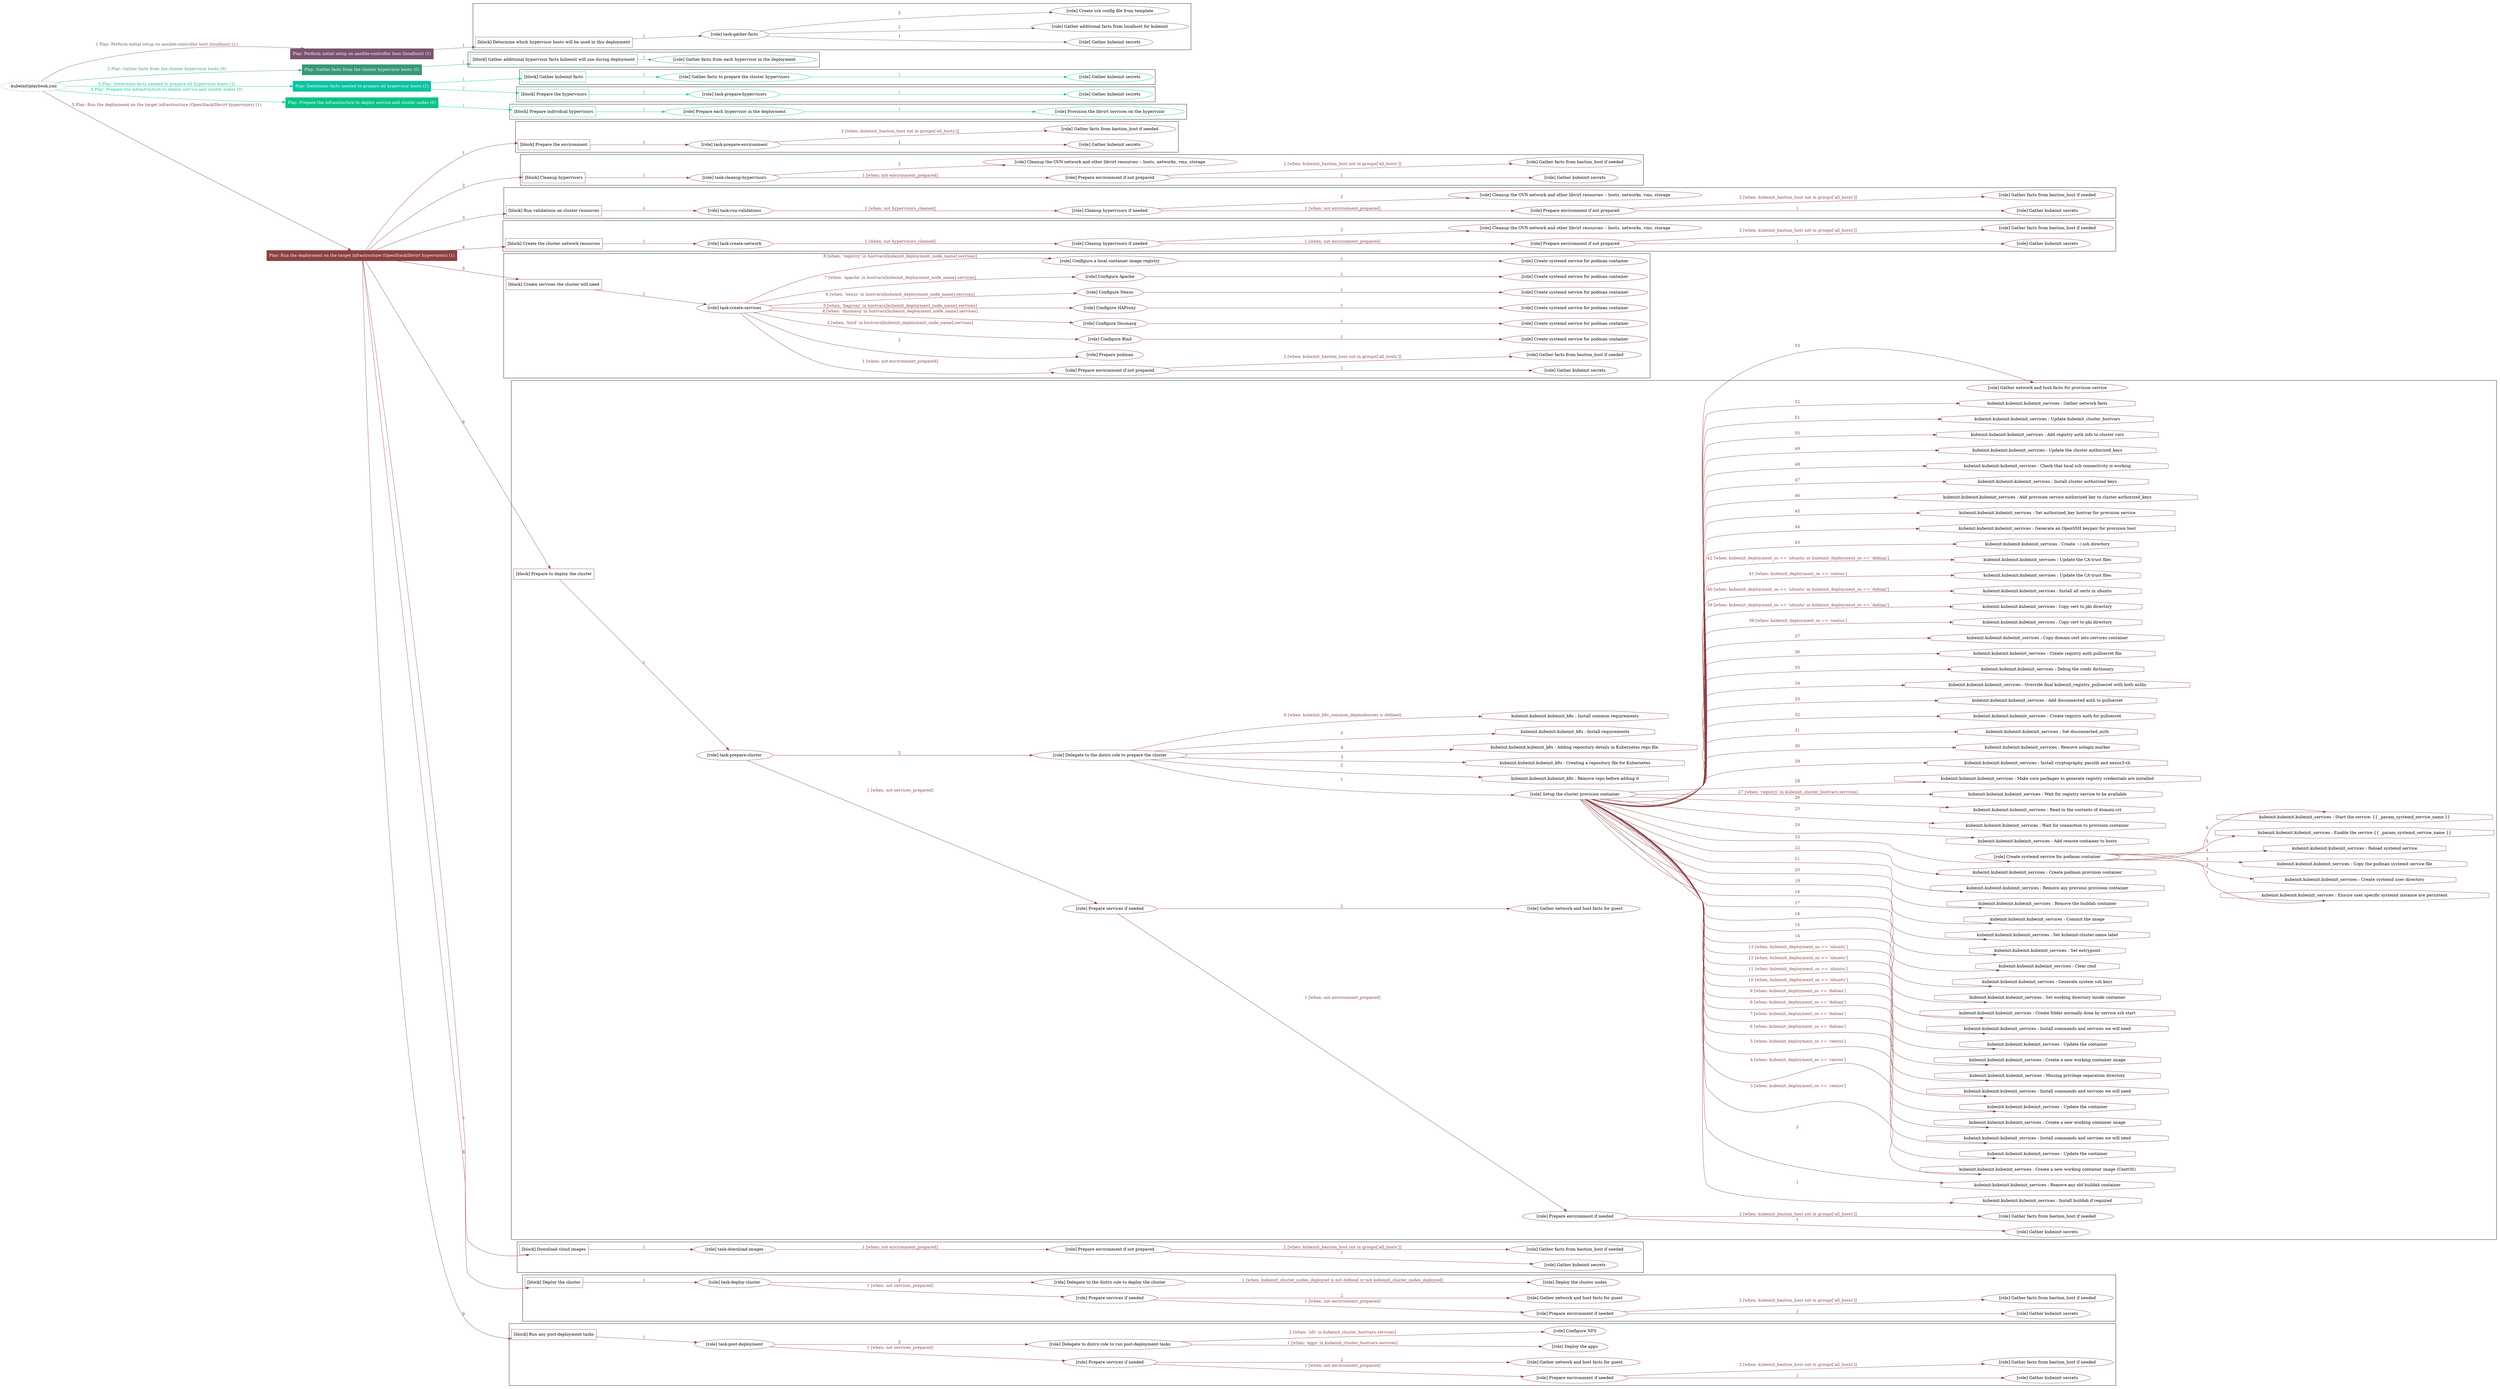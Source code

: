digraph {
	graph [concentrate=true ordering=in rankdir=LR ratio=fill]
	edge [esep=5 sep=10]
	"kubeinit/playbook.yml" [URL="/home/runner/work/kubeinit/kubeinit/kubeinit/playbook.yml" id=playbook_42dc4da3 style=dotted]
	"kubeinit/playbook.yml" -> play_7cda2b9d [label="1 Play: Perform initial setup on ansible-controller host (localhost) (1)" color="#7a5270" fontcolor="#7a5270" id=edge_play_7cda2b9d labeltooltip="1 Play: Perform initial setup on ansible-controller host (localhost) (1)" tooltip="1 Play: Perform initial setup on ansible-controller host (localhost) (1)"]
	subgraph "Play: Perform initial setup on ansible-controller host (localhost) (1)" {
		play_7cda2b9d [label="Play: Perform initial setup on ansible-controller host (localhost) (1)" URL="/home/runner/work/kubeinit/kubeinit/kubeinit/playbook.yml" color="#7a5270" fontcolor="#ffffff" id=play_7cda2b9d shape=box style=filled tooltip=localhost]
		play_7cda2b9d -> block_5457e1dc [label=1 color="#7a5270" fontcolor="#7a5270" id=edge_block_5457e1dc labeltooltip=1 tooltip=1]
		subgraph cluster_block_5457e1dc {
			block_5457e1dc [label="[block] Determine which hypervisor hosts will be used in this deployment" URL="/home/runner/work/kubeinit/kubeinit/kubeinit/playbook.yml" color="#7a5270" id=block_5457e1dc labeltooltip="Determine which hypervisor hosts will be used in this deployment" shape=box tooltip="Determine which hypervisor hosts will be used in this deployment"]
			block_5457e1dc -> role_e356f21f [label="1 " color="#7a5270" fontcolor="#7a5270" id=edge_role_e356f21f labeltooltip="1 " tooltip="1 "]
			subgraph "task-gather-facts" {
				role_e356f21f [label="[role] task-gather-facts" URL="/home/runner/work/kubeinit/kubeinit/kubeinit/playbook.yml" color="#7a5270" id=role_e356f21f tooltip="task-gather-facts"]
				role_e356f21f -> role_9cbe1e72 [label="1 " color="#7a5270" fontcolor="#7a5270" id=edge_role_9cbe1e72 labeltooltip="1 " tooltip="1 "]
				subgraph "Gather kubeinit secrets" {
					role_9cbe1e72 [label="[role] Gather kubeinit secrets" URL="/home/runner/.ansible/collections/ansible_collections/kubeinit/kubeinit/roles/kubeinit_prepare/tasks/build_hypervisors_group.yml" color="#7a5270" id=role_9cbe1e72 tooltip="Gather kubeinit secrets"]
				}
				role_e356f21f -> role_d20a7b98 [label="2 " color="#7a5270" fontcolor="#7a5270" id=edge_role_d20a7b98 labeltooltip="2 " tooltip="2 "]
				subgraph "Gather additional facts from localhost for kubeinit" {
					role_d20a7b98 [label="[role] Gather additional facts from localhost for kubeinit" URL="/home/runner/.ansible/collections/ansible_collections/kubeinit/kubeinit/roles/kubeinit_prepare/tasks/build_hypervisors_group.yml" color="#7a5270" id=role_d20a7b98 tooltip="Gather additional facts from localhost for kubeinit"]
				}
				role_e356f21f -> role_8f20623a [label="3 " color="#7a5270" fontcolor="#7a5270" id=edge_role_8f20623a labeltooltip="3 " tooltip="3 "]
				subgraph "Create ssh config file from template" {
					role_8f20623a [label="[role] Create ssh config file from template" URL="/home/runner/.ansible/collections/ansible_collections/kubeinit/kubeinit/roles/kubeinit_prepare/tasks/build_hypervisors_group.yml" color="#7a5270" id=role_8f20623a tooltip="Create ssh config file from template"]
				}
			}
		}
	}
	"kubeinit/playbook.yml" -> play_e513c611 [label="2 Play: Gather facts from the cluster hypervisor hosts (0)" color="#339979" fontcolor="#339979" id=edge_play_e513c611 labeltooltip="2 Play: Gather facts from the cluster hypervisor hosts (0)" tooltip="2 Play: Gather facts from the cluster hypervisor hosts (0)"]
	subgraph "Play: Gather facts from the cluster hypervisor hosts (0)" {
		play_e513c611 [label="Play: Gather facts from the cluster hypervisor hosts (0)" URL="/home/runner/work/kubeinit/kubeinit/kubeinit/playbook.yml" color="#339979" fontcolor="#ffffff" id=play_e513c611 shape=box style=filled tooltip="Play: Gather facts from the cluster hypervisor hosts (0)"]
		play_e513c611 -> block_fdf211a3 [label=1 color="#339979" fontcolor="#339979" id=edge_block_fdf211a3 labeltooltip=1 tooltip=1]
		subgraph cluster_block_fdf211a3 {
			block_fdf211a3 [label="[block] Gather additional hypervisor facts kubeinit will use during deployment" URL="/home/runner/work/kubeinit/kubeinit/kubeinit/playbook.yml" color="#339979" id=block_fdf211a3 labeltooltip="Gather additional hypervisor facts kubeinit will use during deployment" shape=box tooltip="Gather additional hypervisor facts kubeinit will use during deployment"]
			block_fdf211a3 -> role_6533bc87 [label="1 " color="#339979" fontcolor="#339979" id=edge_role_6533bc87 labeltooltip="1 " tooltip="1 "]
			subgraph "Gather facts from each hypervisor in the deployment" {
				role_6533bc87 [label="[role] Gather facts from each hypervisor in the deployment" URL="/home/runner/work/kubeinit/kubeinit/kubeinit/playbook.yml" color="#339979" id=role_6533bc87 tooltip="Gather facts from each hypervisor in the deployment"]
			}
		}
	}
	"kubeinit/playbook.yml" -> play_56619679 [label="3 Play: Determine facts needed to prepare all hypervisor hosts (1)" color="#09c3a2" fontcolor="#09c3a2" id=edge_play_56619679 labeltooltip="3 Play: Determine facts needed to prepare all hypervisor hosts (1)" tooltip="3 Play: Determine facts needed to prepare all hypervisor hosts (1)"]
	subgraph "Play: Determine facts needed to prepare all hypervisor hosts (1)" {
		play_56619679 [label="Play: Determine facts needed to prepare all hypervisor hosts (1)" URL="/home/runner/work/kubeinit/kubeinit/kubeinit/playbook.yml" color="#09c3a2" fontcolor="#ffffff" id=play_56619679 shape=box style=filled tooltip=localhost]
		play_56619679 -> block_e11b529e [label=1 color="#09c3a2" fontcolor="#09c3a2" id=edge_block_e11b529e labeltooltip=1 tooltip=1]
		subgraph cluster_block_e11b529e {
			block_e11b529e [label="[block] Gather kubeinit facts" URL="/home/runner/work/kubeinit/kubeinit/kubeinit/playbook.yml" color="#09c3a2" id=block_e11b529e labeltooltip="Gather kubeinit facts" shape=box tooltip="Gather kubeinit facts"]
			block_e11b529e -> role_95027aa0 [label="1 " color="#09c3a2" fontcolor="#09c3a2" id=edge_role_95027aa0 labeltooltip="1 " tooltip="1 "]
			subgraph "Gather facts to prepare the cluster hypervisors" {
				role_95027aa0 [label="[role] Gather facts to prepare the cluster hypervisors" URL="/home/runner/work/kubeinit/kubeinit/kubeinit/playbook.yml" color="#09c3a2" id=role_95027aa0 tooltip="Gather facts to prepare the cluster hypervisors"]
				role_95027aa0 -> role_816b9e58 [label="1 " color="#09c3a2" fontcolor="#09c3a2" id=edge_role_816b9e58 labeltooltip="1 " tooltip="1 "]
				subgraph "Gather kubeinit secrets" {
					role_816b9e58 [label="[role] Gather kubeinit secrets" URL="/home/runner/.ansible/collections/ansible_collections/kubeinit/kubeinit/roles/kubeinit_prepare/tasks/gather_kubeinit_facts.yml" color="#09c3a2" id=role_816b9e58 tooltip="Gather kubeinit secrets"]
				}
			}
		}
		play_56619679 -> block_465785aa [label=2 color="#09c3a2" fontcolor="#09c3a2" id=edge_block_465785aa labeltooltip=2 tooltip=2]
		subgraph cluster_block_465785aa {
			block_465785aa [label="[block] Prepare the hypervisors" URL="/home/runner/work/kubeinit/kubeinit/kubeinit/playbook.yml" color="#09c3a2" id=block_465785aa labeltooltip="Prepare the hypervisors" shape=box tooltip="Prepare the hypervisors"]
			block_465785aa -> role_bba55e51 [label="1 " color="#09c3a2" fontcolor="#09c3a2" id=edge_role_bba55e51 labeltooltip="1 " tooltip="1 "]
			subgraph "task-prepare-hypervisors" {
				role_bba55e51 [label="[role] task-prepare-hypervisors" URL="/home/runner/work/kubeinit/kubeinit/kubeinit/playbook.yml" color="#09c3a2" id=role_bba55e51 tooltip="task-prepare-hypervisors"]
				role_bba55e51 -> role_c3ee2671 [label="1 " color="#09c3a2" fontcolor="#09c3a2" id=edge_role_c3ee2671 labeltooltip="1 " tooltip="1 "]
				subgraph "Gather kubeinit secrets" {
					role_c3ee2671 [label="[role] Gather kubeinit secrets" URL="/home/runner/.ansible/collections/ansible_collections/kubeinit/kubeinit/roles/kubeinit_prepare/tasks/gather_kubeinit_facts.yml" color="#09c3a2" id=role_c3ee2671 tooltip="Gather kubeinit secrets"]
				}
			}
		}
	}
	"kubeinit/playbook.yml" -> play_9e05d826 [label="4 Play: Prepare the infrastructure to deploy service and cluster nodes (0)" color="#08c487" fontcolor="#08c487" id=edge_play_9e05d826 labeltooltip="4 Play: Prepare the infrastructure to deploy service and cluster nodes (0)" tooltip="4 Play: Prepare the infrastructure to deploy service and cluster nodes (0)"]
	subgraph "Play: Prepare the infrastructure to deploy service and cluster nodes (0)" {
		play_9e05d826 [label="Play: Prepare the infrastructure to deploy service and cluster nodes (0)" URL="/home/runner/work/kubeinit/kubeinit/kubeinit/playbook.yml" color="#08c487" fontcolor="#ffffff" id=play_9e05d826 shape=box style=filled tooltip="Play: Prepare the infrastructure to deploy service and cluster nodes (0)"]
		play_9e05d826 -> block_5978d398 [label=1 color="#08c487" fontcolor="#08c487" id=edge_block_5978d398 labeltooltip=1 tooltip=1]
		subgraph cluster_block_5978d398 {
			block_5978d398 [label="[block] Prepare individual hypervisors" URL="/home/runner/work/kubeinit/kubeinit/kubeinit/playbook.yml" color="#08c487" id=block_5978d398 labeltooltip="Prepare individual hypervisors" shape=box tooltip="Prepare individual hypervisors"]
			block_5978d398 -> role_e36a2fce [label="1 " color="#08c487" fontcolor="#08c487" id=edge_role_e36a2fce labeltooltip="1 " tooltip="1 "]
			subgraph "Prepare each hypervisor in the deployment" {
				role_e36a2fce [label="[role] Prepare each hypervisor in the deployment" URL="/home/runner/work/kubeinit/kubeinit/kubeinit/playbook.yml" color="#08c487" id=role_e36a2fce tooltip="Prepare each hypervisor in the deployment"]
				role_e36a2fce -> role_9e04a3ee [label="1 " color="#08c487" fontcolor="#08c487" id=edge_role_9e04a3ee labeltooltip="1 " tooltip="1 "]
				subgraph "Provision the libvirt services on the hypervisor" {
					role_9e04a3ee [label="[role] Provision the libvirt services on the hypervisor" URL="/home/runner/.ansible/collections/ansible_collections/kubeinit/kubeinit/roles/kubeinit_prepare/tasks/prepare_hypervisor.yml" color="#08c487" id=role_9e04a3ee tooltip="Provision the libvirt services on the hypervisor"]
				}
			}
		}
	}
	"kubeinit/playbook.yml" -> play_5b8b63ca [label="5 Play: Run the deployment on the target infrastructure (OpenStack/libvirt hypervisors) (1)" color="#8d3f44" fontcolor="#8d3f44" id=edge_play_5b8b63ca labeltooltip="5 Play: Run the deployment on the target infrastructure (OpenStack/libvirt hypervisors) (1)" tooltip="5 Play: Run the deployment on the target infrastructure (OpenStack/libvirt hypervisors) (1)"]
	subgraph "Play: Run the deployment on the target infrastructure (OpenStack/libvirt hypervisors) (1)" {
		play_5b8b63ca [label="Play: Run the deployment on the target infrastructure (OpenStack/libvirt hypervisors) (1)" URL="/home/runner/work/kubeinit/kubeinit/kubeinit/playbook.yml" color="#8d3f44" fontcolor="#ffffff" id=play_5b8b63ca shape=box style=filled tooltip=localhost]
		play_5b8b63ca -> block_e9851bc3 [label=1 color="#8d3f44" fontcolor="#8d3f44" id=edge_block_e9851bc3 labeltooltip=1 tooltip=1]
		subgraph cluster_block_e9851bc3 {
			block_e9851bc3 [label="[block] Prepare the environment" URL="/home/runner/work/kubeinit/kubeinit/kubeinit/playbook.yml" color="#8d3f44" id=block_e9851bc3 labeltooltip="Prepare the environment" shape=box tooltip="Prepare the environment"]
			block_e9851bc3 -> role_40108322 [label="1 " color="#8d3f44" fontcolor="#8d3f44" id=edge_role_40108322 labeltooltip="1 " tooltip="1 "]
			subgraph "task-prepare-environment" {
				role_40108322 [label="[role] task-prepare-environment" URL="/home/runner/work/kubeinit/kubeinit/kubeinit/playbook.yml" color="#8d3f44" id=role_40108322 tooltip="task-prepare-environment"]
				role_40108322 -> role_4395ce83 [label="1 " color="#8d3f44" fontcolor="#8d3f44" id=edge_role_4395ce83 labeltooltip="1 " tooltip="1 "]
				subgraph "Gather kubeinit secrets" {
					role_4395ce83 [label="[role] Gather kubeinit secrets" URL="/home/runner/.ansible/collections/ansible_collections/kubeinit/kubeinit/roles/kubeinit_prepare/tasks/gather_kubeinit_facts.yml" color="#8d3f44" id=role_4395ce83 tooltip="Gather kubeinit secrets"]
				}
				role_40108322 -> role_041b0ba9 [label="2 [when: kubeinit_bastion_host not in groups['all_hosts']]" color="#8d3f44" fontcolor="#8d3f44" id=edge_role_041b0ba9 labeltooltip="2 [when: kubeinit_bastion_host not in groups['all_hosts']]" tooltip="2 [when: kubeinit_bastion_host not in groups['all_hosts']]"]
				subgraph "Gather facts from bastion_host if needed" {
					role_041b0ba9 [label="[role] Gather facts from bastion_host if needed" URL="/home/runner/.ansible/collections/ansible_collections/kubeinit/kubeinit/roles/kubeinit_prepare/tasks/main.yml" color="#8d3f44" id=role_041b0ba9 tooltip="Gather facts from bastion_host if needed"]
				}
			}
		}
		play_5b8b63ca -> block_2ea4b185 [label=2 color="#8d3f44" fontcolor="#8d3f44" id=edge_block_2ea4b185 labeltooltip=2 tooltip=2]
		subgraph cluster_block_2ea4b185 {
			block_2ea4b185 [label="[block] Cleanup hypervisors" URL="/home/runner/work/kubeinit/kubeinit/kubeinit/playbook.yml" color="#8d3f44" id=block_2ea4b185 labeltooltip="Cleanup hypervisors" shape=box tooltip="Cleanup hypervisors"]
			block_2ea4b185 -> role_2b264b21 [label="1 " color="#8d3f44" fontcolor="#8d3f44" id=edge_role_2b264b21 labeltooltip="1 " tooltip="1 "]
			subgraph "task-cleanup-hypervisors" {
				role_2b264b21 [label="[role] task-cleanup-hypervisors" URL="/home/runner/work/kubeinit/kubeinit/kubeinit/playbook.yml" color="#8d3f44" id=role_2b264b21 tooltip="task-cleanup-hypervisors"]
				role_2b264b21 -> role_1bbd3837 [label="1 [when: not environment_prepared]" color="#8d3f44" fontcolor="#8d3f44" id=edge_role_1bbd3837 labeltooltip="1 [when: not environment_prepared]" tooltip="1 [when: not environment_prepared]"]
				subgraph "Prepare environment if not prepared" {
					role_1bbd3837 [label="[role] Prepare environment if not prepared" URL="/home/runner/.ansible/collections/ansible_collections/kubeinit/kubeinit/roles/kubeinit_libvirt/tasks/cleanup_hypervisors.yml" color="#8d3f44" id=role_1bbd3837 tooltip="Prepare environment if not prepared"]
					role_1bbd3837 -> role_321c4492 [label="1 " color="#8d3f44" fontcolor="#8d3f44" id=edge_role_321c4492 labeltooltip="1 " tooltip="1 "]
					subgraph "Gather kubeinit secrets" {
						role_321c4492 [label="[role] Gather kubeinit secrets" URL="/home/runner/.ansible/collections/ansible_collections/kubeinit/kubeinit/roles/kubeinit_prepare/tasks/gather_kubeinit_facts.yml" color="#8d3f44" id=role_321c4492 tooltip="Gather kubeinit secrets"]
					}
					role_1bbd3837 -> role_83e78245 [label="2 [when: kubeinit_bastion_host not in groups['all_hosts']]" color="#8d3f44" fontcolor="#8d3f44" id=edge_role_83e78245 labeltooltip="2 [when: kubeinit_bastion_host not in groups['all_hosts']]" tooltip="2 [when: kubeinit_bastion_host not in groups['all_hosts']]"]
					subgraph "Gather facts from bastion_host if needed" {
						role_83e78245 [label="[role] Gather facts from bastion_host if needed" URL="/home/runner/.ansible/collections/ansible_collections/kubeinit/kubeinit/roles/kubeinit_prepare/tasks/main.yml" color="#8d3f44" id=role_83e78245 tooltip="Gather facts from bastion_host if needed"]
					}
				}
				role_2b264b21 -> role_467ddeb1 [label="2 " color="#8d3f44" fontcolor="#8d3f44" id=edge_role_467ddeb1 labeltooltip="2 " tooltip="2 "]
				subgraph "Cleanup the OVN network and other libvirt resources -- hosts, networks, vms, storage" {
					role_467ddeb1 [label="[role] Cleanup the OVN network and other libvirt resources -- hosts, networks, vms, storage" URL="/home/runner/.ansible/collections/ansible_collections/kubeinit/kubeinit/roles/kubeinit_libvirt/tasks/cleanup_hypervisors.yml" color="#8d3f44" id=role_467ddeb1 tooltip="Cleanup the OVN network and other libvirt resources -- hosts, networks, vms, storage"]
				}
			}
		}
		play_5b8b63ca -> block_68b2c7fe [label=3 color="#8d3f44" fontcolor="#8d3f44" id=edge_block_68b2c7fe labeltooltip=3 tooltip=3]
		subgraph cluster_block_68b2c7fe {
			block_68b2c7fe [label="[block] Run validations on cluster resources" URL="/home/runner/work/kubeinit/kubeinit/kubeinit/playbook.yml" color="#8d3f44" id=block_68b2c7fe labeltooltip="Run validations on cluster resources" shape=box tooltip="Run validations on cluster resources"]
			block_68b2c7fe -> role_eea0d5e5 [label="1 " color="#8d3f44" fontcolor="#8d3f44" id=edge_role_eea0d5e5 labeltooltip="1 " tooltip="1 "]
			subgraph "task-run-validations" {
				role_eea0d5e5 [label="[role] task-run-validations" URL="/home/runner/work/kubeinit/kubeinit/kubeinit/playbook.yml" color="#8d3f44" id=role_eea0d5e5 tooltip="task-run-validations"]
				role_eea0d5e5 -> role_67bb4997 [label="1 [when: not hypervisors_cleaned]" color="#8d3f44" fontcolor="#8d3f44" id=edge_role_67bb4997 labeltooltip="1 [when: not hypervisors_cleaned]" tooltip="1 [when: not hypervisors_cleaned]"]
				subgraph "Cleanup hypervisors if needed" {
					role_67bb4997 [label="[role] Cleanup hypervisors if needed" URL="/home/runner/.ansible/collections/ansible_collections/kubeinit/kubeinit/roles/kubeinit_validations/tasks/main.yml" color="#8d3f44" id=role_67bb4997 tooltip="Cleanup hypervisors if needed"]
					role_67bb4997 -> role_7350f963 [label="1 [when: not environment_prepared]" color="#8d3f44" fontcolor="#8d3f44" id=edge_role_7350f963 labeltooltip="1 [when: not environment_prepared]" tooltip="1 [when: not environment_prepared]"]
					subgraph "Prepare environment if not prepared" {
						role_7350f963 [label="[role] Prepare environment if not prepared" URL="/home/runner/.ansible/collections/ansible_collections/kubeinit/kubeinit/roles/kubeinit_libvirt/tasks/cleanup_hypervisors.yml" color="#8d3f44" id=role_7350f963 tooltip="Prepare environment if not prepared"]
						role_7350f963 -> role_909fd5fa [label="1 " color="#8d3f44" fontcolor="#8d3f44" id=edge_role_909fd5fa labeltooltip="1 " tooltip="1 "]
						subgraph "Gather kubeinit secrets" {
							role_909fd5fa [label="[role] Gather kubeinit secrets" URL="/home/runner/.ansible/collections/ansible_collections/kubeinit/kubeinit/roles/kubeinit_prepare/tasks/gather_kubeinit_facts.yml" color="#8d3f44" id=role_909fd5fa tooltip="Gather kubeinit secrets"]
						}
						role_7350f963 -> role_4191c725 [label="2 [when: kubeinit_bastion_host not in groups['all_hosts']]" color="#8d3f44" fontcolor="#8d3f44" id=edge_role_4191c725 labeltooltip="2 [when: kubeinit_bastion_host not in groups['all_hosts']]" tooltip="2 [when: kubeinit_bastion_host not in groups['all_hosts']]"]
						subgraph "Gather facts from bastion_host if needed" {
							role_4191c725 [label="[role] Gather facts from bastion_host if needed" URL="/home/runner/.ansible/collections/ansible_collections/kubeinit/kubeinit/roles/kubeinit_prepare/tasks/main.yml" color="#8d3f44" id=role_4191c725 tooltip="Gather facts from bastion_host if needed"]
						}
					}
					role_67bb4997 -> role_d59a6dc7 [label="2 " color="#8d3f44" fontcolor="#8d3f44" id=edge_role_d59a6dc7 labeltooltip="2 " tooltip="2 "]
					subgraph "Cleanup the OVN network and other libvirt resources -- hosts, networks, vms, storage" {
						role_d59a6dc7 [label="[role] Cleanup the OVN network and other libvirt resources -- hosts, networks, vms, storage" URL="/home/runner/.ansible/collections/ansible_collections/kubeinit/kubeinit/roles/kubeinit_libvirt/tasks/cleanup_hypervisors.yml" color="#8d3f44" id=role_d59a6dc7 tooltip="Cleanup the OVN network and other libvirt resources -- hosts, networks, vms, storage"]
					}
				}
			}
		}
		play_5b8b63ca -> block_ca3fc225 [label=4 color="#8d3f44" fontcolor="#8d3f44" id=edge_block_ca3fc225 labeltooltip=4 tooltip=4]
		subgraph cluster_block_ca3fc225 {
			block_ca3fc225 [label="[block] Create the cluster network resources" URL="/home/runner/work/kubeinit/kubeinit/kubeinit/playbook.yml" color="#8d3f44" id=block_ca3fc225 labeltooltip="Create the cluster network resources" shape=box tooltip="Create the cluster network resources"]
			block_ca3fc225 -> role_69680dc5 [label="1 " color="#8d3f44" fontcolor="#8d3f44" id=edge_role_69680dc5 labeltooltip="1 " tooltip="1 "]
			subgraph "task-create-network" {
				role_69680dc5 [label="[role] task-create-network" URL="/home/runner/work/kubeinit/kubeinit/kubeinit/playbook.yml" color="#8d3f44" id=role_69680dc5 tooltip="task-create-network"]
				role_69680dc5 -> role_417f7a67 [label="1 [when: not hypervisors_cleaned]" color="#8d3f44" fontcolor="#8d3f44" id=edge_role_417f7a67 labeltooltip="1 [when: not hypervisors_cleaned]" tooltip="1 [when: not hypervisors_cleaned]"]
				subgraph "Cleanup hypervisors if needed" {
					role_417f7a67 [label="[role] Cleanup hypervisors if needed" URL="/home/runner/.ansible/collections/ansible_collections/kubeinit/kubeinit/roles/kubeinit_libvirt/tasks/create_network.yml" color="#8d3f44" id=role_417f7a67 tooltip="Cleanup hypervisors if needed"]
					role_417f7a67 -> role_022d1634 [label="1 [when: not environment_prepared]" color="#8d3f44" fontcolor="#8d3f44" id=edge_role_022d1634 labeltooltip="1 [when: not environment_prepared]" tooltip="1 [when: not environment_prepared]"]
					subgraph "Prepare environment if not prepared" {
						role_022d1634 [label="[role] Prepare environment if not prepared" URL="/home/runner/.ansible/collections/ansible_collections/kubeinit/kubeinit/roles/kubeinit_libvirt/tasks/cleanup_hypervisors.yml" color="#8d3f44" id=role_022d1634 tooltip="Prepare environment if not prepared"]
						role_022d1634 -> role_12adbf4f [label="1 " color="#8d3f44" fontcolor="#8d3f44" id=edge_role_12adbf4f labeltooltip="1 " tooltip="1 "]
						subgraph "Gather kubeinit secrets" {
							role_12adbf4f [label="[role] Gather kubeinit secrets" URL="/home/runner/.ansible/collections/ansible_collections/kubeinit/kubeinit/roles/kubeinit_prepare/tasks/gather_kubeinit_facts.yml" color="#8d3f44" id=role_12adbf4f tooltip="Gather kubeinit secrets"]
						}
						role_022d1634 -> role_e9cf045d [label="2 [when: kubeinit_bastion_host not in groups['all_hosts']]" color="#8d3f44" fontcolor="#8d3f44" id=edge_role_e9cf045d labeltooltip="2 [when: kubeinit_bastion_host not in groups['all_hosts']]" tooltip="2 [when: kubeinit_bastion_host not in groups['all_hosts']]"]
						subgraph "Gather facts from bastion_host if needed" {
							role_e9cf045d [label="[role] Gather facts from bastion_host if needed" URL="/home/runner/.ansible/collections/ansible_collections/kubeinit/kubeinit/roles/kubeinit_prepare/tasks/main.yml" color="#8d3f44" id=role_e9cf045d tooltip="Gather facts from bastion_host if needed"]
						}
					}
					role_417f7a67 -> role_5a8ef06d [label="2 " color="#8d3f44" fontcolor="#8d3f44" id=edge_role_5a8ef06d labeltooltip="2 " tooltip="2 "]
					subgraph "Cleanup the OVN network and other libvirt resources -- hosts, networks, vms, storage" {
						role_5a8ef06d [label="[role] Cleanup the OVN network and other libvirt resources -- hosts, networks, vms, storage" URL="/home/runner/.ansible/collections/ansible_collections/kubeinit/kubeinit/roles/kubeinit_libvirt/tasks/cleanup_hypervisors.yml" color="#8d3f44" id=role_5a8ef06d tooltip="Cleanup the OVN network and other libvirt resources -- hosts, networks, vms, storage"]
					}
				}
			}
		}
		play_5b8b63ca -> block_27cdf279 [label=5 color="#8d3f44" fontcolor="#8d3f44" id=edge_block_27cdf279 labeltooltip=5 tooltip=5]
		subgraph cluster_block_27cdf279 {
			block_27cdf279 [label="[block] Create services the cluster will need" URL="/home/runner/work/kubeinit/kubeinit/kubeinit/playbook.yml" color="#8d3f44" id=block_27cdf279 labeltooltip="Create services the cluster will need" shape=box tooltip="Create services the cluster will need"]
			block_27cdf279 -> role_934f42e5 [label="1 " color="#8d3f44" fontcolor="#8d3f44" id=edge_role_934f42e5 labeltooltip="1 " tooltip="1 "]
			subgraph "task-create-services" {
				role_934f42e5 [label="[role] task-create-services" URL="/home/runner/work/kubeinit/kubeinit/kubeinit/playbook.yml" color="#8d3f44" id=role_934f42e5 tooltip="task-create-services"]
				role_934f42e5 -> role_cd73d697 [label="1 [when: not environment_prepared]" color="#8d3f44" fontcolor="#8d3f44" id=edge_role_cd73d697 labeltooltip="1 [when: not environment_prepared]" tooltip="1 [when: not environment_prepared]"]
				subgraph "Prepare environment if not prepared" {
					role_cd73d697 [label="[role] Prepare environment if not prepared" URL="/home/runner/.ansible/collections/ansible_collections/kubeinit/kubeinit/roles/kubeinit_services/tasks/main.yml" color="#8d3f44" id=role_cd73d697 tooltip="Prepare environment if not prepared"]
					role_cd73d697 -> role_c47f24af [label="1 " color="#8d3f44" fontcolor="#8d3f44" id=edge_role_c47f24af labeltooltip="1 " tooltip="1 "]
					subgraph "Gather kubeinit secrets" {
						role_c47f24af [label="[role] Gather kubeinit secrets" URL="/home/runner/.ansible/collections/ansible_collections/kubeinit/kubeinit/roles/kubeinit_prepare/tasks/gather_kubeinit_facts.yml" color="#8d3f44" id=role_c47f24af tooltip="Gather kubeinit secrets"]
					}
					role_cd73d697 -> role_478d43a6 [label="2 [when: kubeinit_bastion_host not in groups['all_hosts']]" color="#8d3f44" fontcolor="#8d3f44" id=edge_role_478d43a6 labeltooltip="2 [when: kubeinit_bastion_host not in groups['all_hosts']]" tooltip="2 [when: kubeinit_bastion_host not in groups['all_hosts']]"]
					subgraph "Gather facts from bastion_host if needed" {
						role_478d43a6 [label="[role] Gather facts from bastion_host if needed" URL="/home/runner/.ansible/collections/ansible_collections/kubeinit/kubeinit/roles/kubeinit_prepare/tasks/main.yml" color="#8d3f44" id=role_478d43a6 tooltip="Gather facts from bastion_host if needed"]
					}
				}
				role_934f42e5 -> role_dbb05775 [label="2 " color="#8d3f44" fontcolor="#8d3f44" id=edge_role_dbb05775 labeltooltip="2 " tooltip="2 "]
				subgraph "Prepare podman" {
					role_dbb05775 [label="[role] Prepare podman" URL="/home/runner/.ansible/collections/ansible_collections/kubeinit/kubeinit/roles/kubeinit_services/tasks/00_create_service_pod.yml" color="#8d3f44" id=role_dbb05775 tooltip="Prepare podman"]
				}
				role_934f42e5 -> role_9e12ceaa [label="3 [when: 'bind' in hostvars[kubeinit_deployment_node_name].services]" color="#8d3f44" fontcolor="#8d3f44" id=edge_role_9e12ceaa labeltooltip="3 [when: 'bind' in hostvars[kubeinit_deployment_node_name].services]" tooltip="3 [when: 'bind' in hostvars[kubeinit_deployment_node_name].services]"]
				subgraph "Configure Bind" {
					role_9e12ceaa [label="[role] Configure Bind" URL="/home/runner/.ansible/collections/ansible_collections/kubeinit/kubeinit/roles/kubeinit_services/tasks/start_services_containers.yml" color="#8d3f44" id=role_9e12ceaa tooltip="Configure Bind"]
					role_9e12ceaa -> role_13a5974f [label="1 " color="#8d3f44" fontcolor="#8d3f44" id=edge_role_13a5974f labeltooltip="1 " tooltip="1 "]
					subgraph "Create systemd service for podman container" {
						role_13a5974f [label="[role] Create systemd service for podman container" URL="/home/runner/.ansible/collections/ansible_collections/kubeinit/kubeinit/roles/kubeinit_bind/tasks/main.yml" color="#8d3f44" id=role_13a5974f tooltip="Create systemd service for podman container"]
					}
				}
				role_934f42e5 -> role_f04cf4a1 [label="4 [when: 'dnsmasq' in hostvars[kubeinit_deployment_node_name].services]" color="#8d3f44" fontcolor="#8d3f44" id=edge_role_f04cf4a1 labeltooltip="4 [when: 'dnsmasq' in hostvars[kubeinit_deployment_node_name].services]" tooltip="4 [when: 'dnsmasq' in hostvars[kubeinit_deployment_node_name].services]"]
				subgraph "Configure Dnsmasq" {
					role_f04cf4a1 [label="[role] Configure Dnsmasq" URL="/home/runner/.ansible/collections/ansible_collections/kubeinit/kubeinit/roles/kubeinit_services/tasks/start_services_containers.yml" color="#8d3f44" id=role_f04cf4a1 tooltip="Configure Dnsmasq"]
					role_f04cf4a1 -> role_be58c1b3 [label="1 " color="#8d3f44" fontcolor="#8d3f44" id=edge_role_be58c1b3 labeltooltip="1 " tooltip="1 "]
					subgraph "Create systemd service for podman container" {
						role_be58c1b3 [label="[role] Create systemd service for podman container" URL="/home/runner/.ansible/collections/ansible_collections/kubeinit/kubeinit/roles/kubeinit_dnsmasq/tasks/main.yml" color="#8d3f44" id=role_be58c1b3 tooltip="Create systemd service for podman container"]
					}
				}
				role_934f42e5 -> role_1c552734 [label="5 [when: 'haproxy' in hostvars[kubeinit_deployment_node_name].services]" color="#8d3f44" fontcolor="#8d3f44" id=edge_role_1c552734 labeltooltip="5 [when: 'haproxy' in hostvars[kubeinit_deployment_node_name].services]" tooltip="5 [when: 'haproxy' in hostvars[kubeinit_deployment_node_name].services]"]
				subgraph "Configure HAProxy" {
					role_1c552734 [label="[role] Configure HAProxy" URL="/home/runner/.ansible/collections/ansible_collections/kubeinit/kubeinit/roles/kubeinit_services/tasks/start_services_containers.yml" color="#8d3f44" id=role_1c552734 tooltip="Configure HAProxy"]
					role_1c552734 -> role_997a8fc5 [label="1 " color="#8d3f44" fontcolor="#8d3f44" id=edge_role_997a8fc5 labeltooltip="1 " tooltip="1 "]
					subgraph "Create systemd service for podman container" {
						role_997a8fc5 [label="[role] Create systemd service for podman container" URL="/home/runner/.ansible/collections/ansible_collections/kubeinit/kubeinit/roles/kubeinit_haproxy/tasks/main.yml" color="#8d3f44" id=role_997a8fc5 tooltip="Create systemd service for podman container"]
					}
				}
				role_934f42e5 -> role_b0b1ebb6 [label="6 [when: 'nexus' in hostvars[kubeinit_deployment_node_name].services]" color="#8d3f44" fontcolor="#8d3f44" id=edge_role_b0b1ebb6 labeltooltip="6 [when: 'nexus' in hostvars[kubeinit_deployment_node_name].services]" tooltip="6 [when: 'nexus' in hostvars[kubeinit_deployment_node_name].services]"]
				subgraph "Configure Nexus" {
					role_b0b1ebb6 [label="[role] Configure Nexus" URL="/home/runner/.ansible/collections/ansible_collections/kubeinit/kubeinit/roles/kubeinit_services/tasks/start_services_containers.yml" color="#8d3f44" id=role_b0b1ebb6 tooltip="Configure Nexus"]
					role_b0b1ebb6 -> role_bb7d8fa0 [label="1 " color="#8d3f44" fontcolor="#8d3f44" id=edge_role_bb7d8fa0 labeltooltip="1 " tooltip="1 "]
					subgraph "Create systemd service for podman container" {
						role_bb7d8fa0 [label="[role] Create systemd service for podman container" URL="/home/runner/.ansible/collections/ansible_collections/kubeinit/kubeinit/roles/kubeinit_nexus/tasks/main.yml" color="#8d3f44" id=role_bb7d8fa0 tooltip="Create systemd service for podman container"]
					}
				}
				role_934f42e5 -> role_8b1bcfdc [label="7 [when: 'apache' in hostvars[kubeinit_deployment_node_name].services]" color="#8d3f44" fontcolor="#8d3f44" id=edge_role_8b1bcfdc labeltooltip="7 [when: 'apache' in hostvars[kubeinit_deployment_node_name].services]" tooltip="7 [when: 'apache' in hostvars[kubeinit_deployment_node_name].services]"]
				subgraph "Configure Apache" {
					role_8b1bcfdc [label="[role] Configure Apache" URL="/home/runner/.ansible/collections/ansible_collections/kubeinit/kubeinit/roles/kubeinit_services/tasks/start_services_containers.yml" color="#8d3f44" id=role_8b1bcfdc tooltip="Configure Apache"]
					role_8b1bcfdc -> role_6f3b576d [label="1 " color="#8d3f44" fontcolor="#8d3f44" id=edge_role_6f3b576d labeltooltip="1 " tooltip="1 "]
					subgraph "Create systemd service for podman container" {
						role_6f3b576d [label="[role] Create systemd service for podman container" URL="/home/runner/.ansible/collections/ansible_collections/kubeinit/kubeinit/roles/kubeinit_apache/tasks/main.yml" color="#8d3f44" id=role_6f3b576d tooltip="Create systemd service for podman container"]
					}
				}
				role_934f42e5 -> role_fb0b0cb2 [label="8 [when: 'registry' in hostvars[kubeinit_deployment_node_name].services]" color="#8d3f44" fontcolor="#8d3f44" id=edge_role_fb0b0cb2 labeltooltip="8 [when: 'registry' in hostvars[kubeinit_deployment_node_name].services]" tooltip="8 [when: 'registry' in hostvars[kubeinit_deployment_node_name].services]"]
				subgraph "Configure a local container image registry" {
					role_fb0b0cb2 [label="[role] Configure a local container image registry" URL="/home/runner/.ansible/collections/ansible_collections/kubeinit/kubeinit/roles/kubeinit_services/tasks/start_services_containers.yml" color="#8d3f44" id=role_fb0b0cb2 tooltip="Configure a local container image registry"]
					role_fb0b0cb2 -> role_1030df77 [label="1 " color="#8d3f44" fontcolor="#8d3f44" id=edge_role_1030df77 labeltooltip="1 " tooltip="1 "]
					subgraph "Create systemd service for podman container" {
						role_1030df77 [label="[role] Create systemd service for podman container" URL="/home/runner/.ansible/collections/ansible_collections/kubeinit/kubeinit/roles/kubeinit_registry/tasks/main.yml" color="#8d3f44" id=role_1030df77 tooltip="Create systemd service for podman container"]
					}
				}
			}
		}
		play_5b8b63ca -> block_b747368b [label=6 color="#8d3f44" fontcolor="#8d3f44" id=edge_block_b747368b labeltooltip=6 tooltip=6]
		subgraph cluster_block_b747368b {
			block_b747368b [label="[block] Prepare to deploy the cluster" URL="/home/runner/work/kubeinit/kubeinit/kubeinit/playbook.yml" color="#8d3f44" id=block_b747368b labeltooltip="Prepare to deploy the cluster" shape=box tooltip="Prepare to deploy the cluster"]
			block_b747368b -> role_c6e80ef1 [label="1 " color="#8d3f44" fontcolor="#8d3f44" id=edge_role_c6e80ef1 labeltooltip="1 " tooltip="1 "]
			subgraph "task-prepare-cluster" {
				role_c6e80ef1 [label="[role] task-prepare-cluster" URL="/home/runner/work/kubeinit/kubeinit/kubeinit/playbook.yml" color="#8d3f44" id=role_c6e80ef1 tooltip="task-prepare-cluster"]
				role_c6e80ef1 -> role_003e02bd [label="1 [when: not services_prepared]" color="#8d3f44" fontcolor="#8d3f44" id=edge_role_003e02bd labeltooltip="1 [when: not services_prepared]" tooltip="1 [when: not services_prepared]"]
				subgraph "Prepare services if needed" {
					role_003e02bd [label="[role] Prepare services if needed" URL="/home/runner/.ansible/collections/ansible_collections/kubeinit/kubeinit/roles/kubeinit_prepare/tasks/prepare_cluster.yml" color="#8d3f44" id=role_003e02bd tooltip="Prepare services if needed"]
					role_003e02bd -> role_18d36520 [label="1 [when: not environment_prepared]" color="#8d3f44" fontcolor="#8d3f44" id=edge_role_18d36520 labeltooltip="1 [when: not environment_prepared]" tooltip="1 [when: not environment_prepared]"]
					subgraph "Prepare environment if needed" {
						role_18d36520 [label="[role] Prepare environment if needed" URL="/home/runner/.ansible/collections/ansible_collections/kubeinit/kubeinit/roles/kubeinit_services/tasks/prepare_services.yml" color="#8d3f44" id=role_18d36520 tooltip="Prepare environment if needed"]
						role_18d36520 -> role_dddce2c5 [label="1 " color="#8d3f44" fontcolor="#8d3f44" id=edge_role_dddce2c5 labeltooltip="1 " tooltip="1 "]
						subgraph "Gather kubeinit secrets" {
							role_dddce2c5 [label="[role] Gather kubeinit secrets" URL="/home/runner/.ansible/collections/ansible_collections/kubeinit/kubeinit/roles/kubeinit_prepare/tasks/gather_kubeinit_facts.yml" color="#8d3f44" id=role_dddce2c5 tooltip="Gather kubeinit secrets"]
						}
						role_18d36520 -> role_cb539cd7 [label="2 [when: kubeinit_bastion_host not in groups['all_hosts']]" color="#8d3f44" fontcolor="#8d3f44" id=edge_role_cb539cd7 labeltooltip="2 [when: kubeinit_bastion_host not in groups['all_hosts']]" tooltip="2 [when: kubeinit_bastion_host not in groups['all_hosts']]"]
						subgraph "Gather facts from bastion_host if needed" {
							role_cb539cd7 [label="[role] Gather facts from bastion_host if needed" URL="/home/runner/.ansible/collections/ansible_collections/kubeinit/kubeinit/roles/kubeinit_prepare/tasks/main.yml" color="#8d3f44" id=role_cb539cd7 tooltip="Gather facts from bastion_host if needed"]
						}
					}
					role_003e02bd -> role_d1ce0635 [label="2 " color="#8d3f44" fontcolor="#8d3f44" id=edge_role_d1ce0635 labeltooltip="2 " tooltip="2 "]
					subgraph "Gather network and host facts for guest" {
						role_d1ce0635 [label="[role] Gather network and host facts for guest" URL="/home/runner/.ansible/collections/ansible_collections/kubeinit/kubeinit/roles/kubeinit_services/tasks/prepare_services.yml" color="#8d3f44" id=role_d1ce0635 tooltip="Gather network and host facts for guest"]
					}
				}
				role_c6e80ef1 -> role_0117ef1a [label="2 " color="#8d3f44" fontcolor="#8d3f44" id=edge_role_0117ef1a labeltooltip="2 " tooltip="2 "]
				subgraph "Delegate to the distro role to prepare the cluster" {
					role_0117ef1a [label="[role] Delegate to the distro role to prepare the cluster" URL="/home/runner/.ansible/collections/ansible_collections/kubeinit/kubeinit/roles/kubeinit_prepare/tasks/prepare_cluster.yml" color="#8d3f44" id=role_0117ef1a tooltip="Delegate to the distro role to prepare the cluster"]
					role_0117ef1a -> role_61803443 [label="1 " color="#8d3f44" fontcolor="#8d3f44" id=edge_role_61803443 labeltooltip="1 " tooltip="1 "]
					subgraph "Setup the cluster provision container" {
						role_61803443 [label="[role] Setup the cluster provision container" URL="/home/runner/.ansible/collections/ansible_collections/kubeinit/kubeinit/roles/kubeinit_k8s/tasks/prepare_cluster.yml" color="#8d3f44" id=role_61803443 tooltip="Setup the cluster provision container"]
						task_acbc54f5 [label="kubeinit.kubeinit.kubeinit_services : Install buildah if required" URL="/home/runner/.ansible/collections/ansible_collections/kubeinit/kubeinit/roles/kubeinit_services/tasks/create_provision_container.yml" color="#8d3f44" id=task_acbc54f5 shape=octagon tooltip="kubeinit.kubeinit.kubeinit_services : Install buildah if required"]
						role_61803443 -> task_acbc54f5 [label="1 " color="#8d3f44" fontcolor="#8d3f44" id=edge_task_acbc54f5 labeltooltip="1 " tooltip="1 "]
						task_31e31824 [label="kubeinit.kubeinit.kubeinit_services : Remove any old buildah container" URL="/home/runner/.ansible/collections/ansible_collections/kubeinit/kubeinit/roles/kubeinit_services/tasks/create_provision_container.yml" color="#8d3f44" id=task_31e31824 shape=octagon tooltip="kubeinit.kubeinit.kubeinit_services : Remove any old buildah container"]
						role_61803443 -> task_31e31824 [label="2 " color="#8d3f44" fontcolor="#8d3f44" id=edge_task_31e31824 labeltooltip="2 " tooltip="2 "]
						task_3f5bb6ab [label="kubeinit.kubeinit.kubeinit_services : Create a new working container image (CentOS)" URL="/home/runner/.ansible/collections/ansible_collections/kubeinit/kubeinit/roles/kubeinit_services/tasks/create_provision_container.yml" color="#8d3f44" id=task_3f5bb6ab shape=octagon tooltip="kubeinit.kubeinit.kubeinit_services : Create a new working container image (CentOS)"]
						role_61803443 -> task_3f5bb6ab [label="3 [when: kubeinit_deployment_os == 'centos']" color="#8d3f44" fontcolor="#8d3f44" id=edge_task_3f5bb6ab labeltooltip="3 [when: kubeinit_deployment_os == 'centos']" tooltip="3 [when: kubeinit_deployment_os == 'centos']"]
						task_93f08e9d [label="kubeinit.kubeinit.kubeinit_services : Update the container" URL="/home/runner/.ansible/collections/ansible_collections/kubeinit/kubeinit/roles/kubeinit_services/tasks/create_provision_container.yml" color="#8d3f44" id=task_93f08e9d shape=octagon tooltip="kubeinit.kubeinit.kubeinit_services : Update the container"]
						role_61803443 -> task_93f08e9d [label="4 [when: kubeinit_deployment_os == 'centos']" color="#8d3f44" fontcolor="#8d3f44" id=edge_task_93f08e9d labeltooltip="4 [when: kubeinit_deployment_os == 'centos']" tooltip="4 [when: kubeinit_deployment_os == 'centos']"]
						task_ad8bd7b0 [label="kubeinit.kubeinit.kubeinit_services : Install commands and services we will need" URL="/home/runner/.ansible/collections/ansible_collections/kubeinit/kubeinit/roles/kubeinit_services/tasks/create_provision_container.yml" color="#8d3f44" id=task_ad8bd7b0 shape=octagon tooltip="kubeinit.kubeinit.kubeinit_services : Install commands and services we will need"]
						role_61803443 -> task_ad8bd7b0 [label="5 [when: kubeinit_deployment_os == 'centos']" color="#8d3f44" fontcolor="#8d3f44" id=edge_task_ad8bd7b0 labeltooltip="5 [when: kubeinit_deployment_os == 'centos']" tooltip="5 [when: kubeinit_deployment_os == 'centos']"]
						task_8fd83057 [label="kubeinit.kubeinit.kubeinit_services : Create a new working container image" URL="/home/runner/.ansible/collections/ansible_collections/kubeinit/kubeinit/roles/kubeinit_services/tasks/create_provision_container.yml" color="#8d3f44" id=task_8fd83057 shape=octagon tooltip="kubeinit.kubeinit.kubeinit_services : Create a new working container image"]
						role_61803443 -> task_8fd83057 [label="6 [when: kubeinit_deployment_os == 'debian']" color="#8d3f44" fontcolor="#8d3f44" id=edge_task_8fd83057 labeltooltip="6 [when: kubeinit_deployment_os == 'debian']" tooltip="6 [when: kubeinit_deployment_os == 'debian']"]
						task_893cf567 [label="kubeinit.kubeinit.kubeinit_services : Update the container" URL="/home/runner/.ansible/collections/ansible_collections/kubeinit/kubeinit/roles/kubeinit_services/tasks/create_provision_container.yml" color="#8d3f44" id=task_893cf567 shape=octagon tooltip="kubeinit.kubeinit.kubeinit_services : Update the container"]
						role_61803443 -> task_893cf567 [label="7 [when: kubeinit_deployment_os == 'debian']" color="#8d3f44" fontcolor="#8d3f44" id=edge_task_893cf567 labeltooltip="7 [when: kubeinit_deployment_os == 'debian']" tooltip="7 [when: kubeinit_deployment_os == 'debian']"]
						task_fa64dfed [label="kubeinit.kubeinit.kubeinit_services : Install commands and services we will need" URL="/home/runner/.ansible/collections/ansible_collections/kubeinit/kubeinit/roles/kubeinit_services/tasks/create_provision_container.yml" color="#8d3f44" id=task_fa64dfed shape=octagon tooltip="kubeinit.kubeinit.kubeinit_services : Install commands and services we will need"]
						role_61803443 -> task_fa64dfed [label="8 [when: kubeinit_deployment_os == 'debian']" color="#8d3f44" fontcolor="#8d3f44" id=edge_task_fa64dfed labeltooltip="8 [when: kubeinit_deployment_os == 'debian']" tooltip="8 [when: kubeinit_deployment_os == 'debian']"]
						task_89c1863f [label="kubeinit.kubeinit.kubeinit_services : Missing privilege separation directory" URL="/home/runner/.ansible/collections/ansible_collections/kubeinit/kubeinit/roles/kubeinit_services/tasks/create_provision_container.yml" color="#8d3f44" id=task_89c1863f shape=octagon tooltip="kubeinit.kubeinit.kubeinit_services : Missing privilege separation directory"]
						role_61803443 -> task_89c1863f [label="9 [when: kubeinit_deployment_os == 'debian']" color="#8d3f44" fontcolor="#8d3f44" id=edge_task_89c1863f labeltooltip="9 [when: kubeinit_deployment_os == 'debian']" tooltip="9 [when: kubeinit_deployment_os == 'debian']"]
						task_8708949a [label="kubeinit.kubeinit.kubeinit_services : Create a new working container image" URL="/home/runner/.ansible/collections/ansible_collections/kubeinit/kubeinit/roles/kubeinit_services/tasks/create_provision_container.yml" color="#8d3f44" id=task_8708949a shape=octagon tooltip="kubeinit.kubeinit.kubeinit_services : Create a new working container image"]
						role_61803443 -> task_8708949a [label="10 [when: kubeinit_deployment_os == 'ubuntu']" color="#8d3f44" fontcolor="#8d3f44" id=edge_task_8708949a labeltooltip="10 [when: kubeinit_deployment_os == 'ubuntu']" tooltip="10 [when: kubeinit_deployment_os == 'ubuntu']"]
						task_daa265a1 [label="kubeinit.kubeinit.kubeinit_services : Update the container" URL="/home/runner/.ansible/collections/ansible_collections/kubeinit/kubeinit/roles/kubeinit_services/tasks/create_provision_container.yml" color="#8d3f44" id=task_daa265a1 shape=octagon tooltip="kubeinit.kubeinit.kubeinit_services : Update the container"]
						role_61803443 -> task_daa265a1 [label="11 [when: kubeinit_deployment_os == 'ubuntu']" color="#8d3f44" fontcolor="#8d3f44" id=edge_task_daa265a1 labeltooltip="11 [when: kubeinit_deployment_os == 'ubuntu']" tooltip="11 [when: kubeinit_deployment_os == 'ubuntu']"]
						task_819729f2 [label="kubeinit.kubeinit.kubeinit_services : Install commands and services we will need" URL="/home/runner/.ansible/collections/ansible_collections/kubeinit/kubeinit/roles/kubeinit_services/tasks/create_provision_container.yml" color="#8d3f44" id=task_819729f2 shape=octagon tooltip="kubeinit.kubeinit.kubeinit_services : Install commands and services we will need"]
						role_61803443 -> task_819729f2 [label="12 [when: kubeinit_deployment_os == 'ubuntu']" color="#8d3f44" fontcolor="#8d3f44" id=edge_task_819729f2 labeltooltip="12 [when: kubeinit_deployment_os == 'ubuntu']" tooltip="12 [when: kubeinit_deployment_os == 'ubuntu']"]
						task_378f2536 [label="kubeinit.kubeinit.kubeinit_services : Create folder normally done by service ssh start" URL="/home/runner/.ansible/collections/ansible_collections/kubeinit/kubeinit/roles/kubeinit_services/tasks/create_provision_container.yml" color="#8d3f44" id=task_378f2536 shape=octagon tooltip="kubeinit.kubeinit.kubeinit_services : Create folder normally done by service ssh start"]
						role_61803443 -> task_378f2536 [label="13 [when: kubeinit_deployment_os == 'ubuntu']" color="#8d3f44" fontcolor="#8d3f44" id=edge_task_378f2536 labeltooltip="13 [when: kubeinit_deployment_os == 'ubuntu']" tooltip="13 [when: kubeinit_deployment_os == 'ubuntu']"]
						task_de65fc76 [label="kubeinit.kubeinit.kubeinit_services : Set working directory inside container" URL="/home/runner/.ansible/collections/ansible_collections/kubeinit/kubeinit/roles/kubeinit_services/tasks/create_provision_container.yml" color="#8d3f44" id=task_de65fc76 shape=octagon tooltip="kubeinit.kubeinit.kubeinit_services : Set working directory inside container"]
						role_61803443 -> task_de65fc76 [label="14 " color="#8d3f44" fontcolor="#8d3f44" id=edge_task_de65fc76 labeltooltip="14 " tooltip="14 "]
						task_d3ddbb6e [label="kubeinit.kubeinit.kubeinit_services : Generate system ssh keys" URL="/home/runner/.ansible/collections/ansible_collections/kubeinit/kubeinit/roles/kubeinit_services/tasks/create_provision_container.yml" color="#8d3f44" id=task_d3ddbb6e shape=octagon tooltip="kubeinit.kubeinit.kubeinit_services : Generate system ssh keys"]
						role_61803443 -> task_d3ddbb6e [label="15 " color="#8d3f44" fontcolor="#8d3f44" id=edge_task_d3ddbb6e labeltooltip="15 " tooltip="15 "]
						task_b8419e41 [label="kubeinit.kubeinit.kubeinit_services : Clear cmd" URL="/home/runner/.ansible/collections/ansible_collections/kubeinit/kubeinit/roles/kubeinit_services/tasks/create_provision_container.yml" color="#8d3f44" id=task_b8419e41 shape=octagon tooltip="kubeinit.kubeinit.kubeinit_services : Clear cmd"]
						role_61803443 -> task_b8419e41 [label="16 " color="#8d3f44" fontcolor="#8d3f44" id=edge_task_b8419e41 labeltooltip="16 " tooltip="16 "]
						task_bd6290bc [label="kubeinit.kubeinit.kubeinit_services : Set entrypoint" URL="/home/runner/.ansible/collections/ansible_collections/kubeinit/kubeinit/roles/kubeinit_services/tasks/create_provision_container.yml" color="#8d3f44" id=task_bd6290bc shape=octagon tooltip="kubeinit.kubeinit.kubeinit_services : Set entrypoint"]
						role_61803443 -> task_bd6290bc [label="17 " color="#8d3f44" fontcolor="#8d3f44" id=edge_task_bd6290bc labeltooltip="17 " tooltip="17 "]
						task_c16a49a0 [label="kubeinit.kubeinit.kubeinit_services : Set kubeinit-cluster-name label" URL="/home/runner/.ansible/collections/ansible_collections/kubeinit/kubeinit/roles/kubeinit_services/tasks/create_provision_container.yml" color="#8d3f44" id=task_c16a49a0 shape=octagon tooltip="kubeinit.kubeinit.kubeinit_services : Set kubeinit-cluster-name label"]
						role_61803443 -> task_c16a49a0 [label="18 " color="#8d3f44" fontcolor="#8d3f44" id=edge_task_c16a49a0 labeltooltip="18 " tooltip="18 "]
						task_8ea22a09 [label="kubeinit.kubeinit.kubeinit_services : Commit the image" URL="/home/runner/.ansible/collections/ansible_collections/kubeinit/kubeinit/roles/kubeinit_services/tasks/create_provision_container.yml" color="#8d3f44" id=task_8ea22a09 shape=octagon tooltip="kubeinit.kubeinit.kubeinit_services : Commit the image"]
						role_61803443 -> task_8ea22a09 [label="19 " color="#8d3f44" fontcolor="#8d3f44" id=edge_task_8ea22a09 labeltooltip="19 " tooltip="19 "]
						task_b024d9da [label="kubeinit.kubeinit.kubeinit_services : Remove the buildah container" URL="/home/runner/.ansible/collections/ansible_collections/kubeinit/kubeinit/roles/kubeinit_services/tasks/create_provision_container.yml" color="#8d3f44" id=task_b024d9da shape=octagon tooltip="kubeinit.kubeinit.kubeinit_services : Remove the buildah container"]
						role_61803443 -> task_b024d9da [label="20 " color="#8d3f44" fontcolor="#8d3f44" id=edge_task_b024d9da labeltooltip="20 " tooltip="20 "]
						task_0363ee25 [label="kubeinit.kubeinit.kubeinit_services : Remove any previous provision container" URL="/home/runner/.ansible/collections/ansible_collections/kubeinit/kubeinit/roles/kubeinit_services/tasks/create_provision_container.yml" color="#8d3f44" id=task_0363ee25 shape=octagon tooltip="kubeinit.kubeinit.kubeinit_services : Remove any previous provision container"]
						role_61803443 -> task_0363ee25 [label="21 " color="#8d3f44" fontcolor="#8d3f44" id=edge_task_0363ee25 labeltooltip="21 " tooltip="21 "]
						task_f771e1f9 [label="kubeinit.kubeinit.kubeinit_services : Create podman provision container" URL="/home/runner/.ansible/collections/ansible_collections/kubeinit/kubeinit/roles/kubeinit_services/tasks/create_provision_container.yml" color="#8d3f44" id=task_f771e1f9 shape=octagon tooltip="kubeinit.kubeinit.kubeinit_services : Create podman provision container"]
						role_61803443 -> task_f771e1f9 [label="22 " color="#8d3f44" fontcolor="#8d3f44" id=edge_task_f771e1f9 labeltooltip="22 " tooltip="22 "]
						role_61803443 -> role_56c1746a [label="23 " color="#8d3f44" fontcolor="#8d3f44" id=edge_role_56c1746a labeltooltip="23 " tooltip="23 "]
						subgraph "Create systemd service for podman container" {
							role_56c1746a [label="[role] Create systemd service for podman container" URL="/home/runner/.ansible/collections/ansible_collections/kubeinit/kubeinit/roles/kubeinit_services/tasks/create_provision_container.yml" color="#8d3f44" id=role_56c1746a tooltip="Create systemd service for podman container"]
							task_5eed0765 [label="kubeinit.kubeinit.kubeinit_services : Ensure user specific systemd instance are persistent" URL="/home/runner/.ansible/collections/ansible_collections/kubeinit/kubeinit/roles/kubeinit_services/tasks/create_managed_service.yml" color="#8d3f44" id=task_5eed0765 shape=octagon tooltip="kubeinit.kubeinit.kubeinit_services : Ensure user specific systemd instance are persistent"]
							role_56c1746a -> task_5eed0765 [label="1 " color="#8d3f44" fontcolor="#8d3f44" id=edge_task_5eed0765 labeltooltip="1 " tooltip="1 "]
							task_6ef9f9be [label="kubeinit.kubeinit.kubeinit_services : Create systemd user directory" URL="/home/runner/.ansible/collections/ansible_collections/kubeinit/kubeinit/roles/kubeinit_services/tasks/create_managed_service.yml" color="#8d3f44" id=task_6ef9f9be shape=octagon tooltip="kubeinit.kubeinit.kubeinit_services : Create systemd user directory"]
							role_56c1746a -> task_6ef9f9be [label="2 " color="#8d3f44" fontcolor="#8d3f44" id=edge_task_6ef9f9be labeltooltip="2 " tooltip="2 "]
							task_91cd3dee [label="kubeinit.kubeinit.kubeinit_services : Copy the podman systemd service file" URL="/home/runner/.ansible/collections/ansible_collections/kubeinit/kubeinit/roles/kubeinit_services/tasks/create_managed_service.yml" color="#8d3f44" id=task_91cd3dee shape=octagon tooltip="kubeinit.kubeinit.kubeinit_services : Copy the podman systemd service file"]
							role_56c1746a -> task_91cd3dee [label="3 " color="#8d3f44" fontcolor="#8d3f44" id=edge_task_91cd3dee labeltooltip="3 " tooltip="3 "]
							task_84cd6c02 [label="kubeinit.kubeinit.kubeinit_services : Reload systemd service" URL="/home/runner/.ansible/collections/ansible_collections/kubeinit/kubeinit/roles/kubeinit_services/tasks/create_managed_service.yml" color="#8d3f44" id=task_84cd6c02 shape=octagon tooltip="kubeinit.kubeinit.kubeinit_services : Reload systemd service"]
							role_56c1746a -> task_84cd6c02 [label="4 " color="#8d3f44" fontcolor="#8d3f44" id=edge_task_84cd6c02 labeltooltip="4 " tooltip="4 "]
							task_064da197 [label="kubeinit.kubeinit.kubeinit_services : Enable the service {{ _param_systemd_service_name }}" URL="/home/runner/.ansible/collections/ansible_collections/kubeinit/kubeinit/roles/kubeinit_services/tasks/create_managed_service.yml" color="#8d3f44" id=task_064da197 shape=octagon tooltip="kubeinit.kubeinit.kubeinit_services : Enable the service {{ _param_systemd_service_name }}"]
							role_56c1746a -> task_064da197 [label="5 " color="#8d3f44" fontcolor="#8d3f44" id=edge_task_064da197 labeltooltip="5 " tooltip="5 "]
							task_504d8de3 [label="kubeinit.kubeinit.kubeinit_services : Start the service: {{ _param_systemd_service_name }}" URL="/home/runner/.ansible/collections/ansible_collections/kubeinit/kubeinit/roles/kubeinit_services/tasks/create_managed_service.yml" color="#8d3f44" id=task_504d8de3 shape=octagon tooltip="kubeinit.kubeinit.kubeinit_services : Start the service: {{ _param_systemd_service_name }}"]
							role_56c1746a -> task_504d8de3 [label="6 " color="#8d3f44" fontcolor="#8d3f44" id=edge_task_504d8de3 labeltooltip="6 " tooltip="6 "]
						}
						task_12d74f63 [label="kubeinit.kubeinit.kubeinit_services : Add remote container to hosts" URL="/home/runner/.ansible/collections/ansible_collections/kubeinit/kubeinit/roles/kubeinit_services/tasks/create_provision_container.yml" color="#8d3f44" id=task_12d74f63 shape=octagon tooltip="kubeinit.kubeinit.kubeinit_services : Add remote container to hosts"]
						role_61803443 -> task_12d74f63 [label="24 " color="#8d3f44" fontcolor="#8d3f44" id=edge_task_12d74f63 labeltooltip="24 " tooltip="24 "]
						task_4cb05866 [label="kubeinit.kubeinit.kubeinit_services : Wait for connection to provision container" URL="/home/runner/.ansible/collections/ansible_collections/kubeinit/kubeinit/roles/kubeinit_services/tasks/create_provision_container.yml" color="#8d3f44" id=task_4cb05866 shape=octagon tooltip="kubeinit.kubeinit.kubeinit_services : Wait for connection to provision container"]
						role_61803443 -> task_4cb05866 [label="25 " color="#8d3f44" fontcolor="#8d3f44" id=edge_task_4cb05866 labeltooltip="25 " tooltip="25 "]
						task_e448f5bb [label="kubeinit.kubeinit.kubeinit_services : Read in the contents of domain.crt" URL="/home/runner/.ansible/collections/ansible_collections/kubeinit/kubeinit/roles/kubeinit_services/tasks/create_provision_container.yml" color="#8d3f44" id=task_e448f5bb shape=octagon tooltip="kubeinit.kubeinit.kubeinit_services : Read in the contents of domain.crt"]
						role_61803443 -> task_e448f5bb [label="26 " color="#8d3f44" fontcolor="#8d3f44" id=edge_task_e448f5bb labeltooltip="26 " tooltip="26 "]
						task_d89d2a1c [label="kubeinit.kubeinit.kubeinit_services : Wait for registry service to be available" URL="/home/runner/.ansible/collections/ansible_collections/kubeinit/kubeinit/roles/kubeinit_services/tasks/create_provision_container.yml" color="#8d3f44" id=task_d89d2a1c shape=octagon tooltip="kubeinit.kubeinit.kubeinit_services : Wait for registry service to be available"]
						role_61803443 -> task_d89d2a1c [label="27 [when: 'registry' in kubeinit_cluster_hostvars.services]" color="#8d3f44" fontcolor="#8d3f44" id=edge_task_d89d2a1c labeltooltip="27 [when: 'registry' in kubeinit_cluster_hostvars.services]" tooltip="27 [when: 'registry' in kubeinit_cluster_hostvars.services]"]
						task_d8068ed9 [label="kubeinit.kubeinit.kubeinit_services : Make sure packages to generate registry credentials are installed" URL="/home/runner/.ansible/collections/ansible_collections/kubeinit/kubeinit/roles/kubeinit_services/tasks/create_provision_container.yml" color="#8d3f44" id=task_d8068ed9 shape=octagon tooltip="kubeinit.kubeinit.kubeinit_services : Make sure packages to generate registry credentials are installed"]
						role_61803443 -> task_d8068ed9 [label="28 " color="#8d3f44" fontcolor="#8d3f44" id=edge_task_d8068ed9 labeltooltip="28 " tooltip="28 "]
						task_4642bf92 [label="kubeinit.kubeinit.kubeinit_services : Install cryptography, passlib and nexus3-cli" URL="/home/runner/.ansible/collections/ansible_collections/kubeinit/kubeinit/roles/kubeinit_services/tasks/create_provision_container.yml" color="#8d3f44" id=task_4642bf92 shape=octagon tooltip="kubeinit.kubeinit.kubeinit_services : Install cryptography, passlib and nexus3-cli"]
						role_61803443 -> task_4642bf92 [label="29 " color="#8d3f44" fontcolor="#8d3f44" id=edge_task_4642bf92 labeltooltip="29 " tooltip="29 "]
						task_c20c8c81 [label="kubeinit.kubeinit.kubeinit_services : Remove nologin marker" URL="/home/runner/.ansible/collections/ansible_collections/kubeinit/kubeinit/roles/kubeinit_services/tasks/create_provision_container.yml" color="#8d3f44" id=task_c20c8c81 shape=octagon tooltip="kubeinit.kubeinit.kubeinit_services : Remove nologin marker"]
						role_61803443 -> task_c20c8c81 [label="30 " color="#8d3f44" fontcolor="#8d3f44" id=edge_task_c20c8c81 labeltooltip="30 " tooltip="30 "]
						task_ed0e59d6 [label="kubeinit.kubeinit.kubeinit_services : Set disconnected_auth" URL="/home/runner/.ansible/collections/ansible_collections/kubeinit/kubeinit/roles/kubeinit_services/tasks/create_provision_container.yml" color="#8d3f44" id=task_ed0e59d6 shape=octagon tooltip="kubeinit.kubeinit.kubeinit_services : Set disconnected_auth"]
						role_61803443 -> task_ed0e59d6 [label="31 " color="#8d3f44" fontcolor="#8d3f44" id=edge_task_ed0e59d6 labeltooltip="31 " tooltip="31 "]
						task_69947dd9 [label="kubeinit.kubeinit.kubeinit_services : Create registry auth for pullsecret" URL="/home/runner/.ansible/collections/ansible_collections/kubeinit/kubeinit/roles/kubeinit_services/tasks/create_provision_container.yml" color="#8d3f44" id=task_69947dd9 shape=octagon tooltip="kubeinit.kubeinit.kubeinit_services : Create registry auth for pullsecret"]
						role_61803443 -> task_69947dd9 [label="32 " color="#8d3f44" fontcolor="#8d3f44" id=edge_task_69947dd9 labeltooltip="32 " tooltip="32 "]
						task_a237a769 [label="kubeinit.kubeinit.kubeinit_services : Add disconnected auth to pullsecret" URL="/home/runner/.ansible/collections/ansible_collections/kubeinit/kubeinit/roles/kubeinit_services/tasks/create_provision_container.yml" color="#8d3f44" id=task_a237a769 shape=octagon tooltip="kubeinit.kubeinit.kubeinit_services : Add disconnected auth to pullsecret"]
						role_61803443 -> task_a237a769 [label="33 " color="#8d3f44" fontcolor="#8d3f44" id=edge_task_a237a769 labeltooltip="33 " tooltip="33 "]
						task_e7e9301b [label="kubeinit.kubeinit.kubeinit_services : Override final kubeinit_registry_pullsecret with both auths" URL="/home/runner/.ansible/collections/ansible_collections/kubeinit/kubeinit/roles/kubeinit_services/tasks/create_provision_container.yml" color="#8d3f44" id=task_e7e9301b shape=octagon tooltip="kubeinit.kubeinit.kubeinit_services : Override final kubeinit_registry_pullsecret with both auths"]
						role_61803443 -> task_e7e9301b [label="34 " color="#8d3f44" fontcolor="#8d3f44" id=edge_task_e7e9301b labeltooltip="34 " tooltip="34 "]
						task_f9c1f14c [label="kubeinit.kubeinit.kubeinit_services : Debug the creds dictionary" URL="/home/runner/.ansible/collections/ansible_collections/kubeinit/kubeinit/roles/kubeinit_services/tasks/create_provision_container.yml" color="#8d3f44" id=task_f9c1f14c shape=octagon tooltip="kubeinit.kubeinit.kubeinit_services : Debug the creds dictionary"]
						role_61803443 -> task_f9c1f14c [label="35 " color="#8d3f44" fontcolor="#8d3f44" id=edge_task_f9c1f14c labeltooltip="35 " tooltip="35 "]
						task_bc24a204 [label="kubeinit.kubeinit.kubeinit_services : Create registry auth pullsecret file" URL="/home/runner/.ansible/collections/ansible_collections/kubeinit/kubeinit/roles/kubeinit_services/tasks/create_provision_container.yml" color="#8d3f44" id=task_bc24a204 shape=octagon tooltip="kubeinit.kubeinit.kubeinit_services : Create registry auth pullsecret file"]
						role_61803443 -> task_bc24a204 [label="36 " color="#8d3f44" fontcolor="#8d3f44" id=edge_task_bc24a204 labeltooltip="36 " tooltip="36 "]
						task_e3d99dc6 [label="kubeinit.kubeinit.kubeinit_services : Copy domain cert into services container" URL="/home/runner/.ansible/collections/ansible_collections/kubeinit/kubeinit/roles/kubeinit_services/tasks/create_provision_container.yml" color="#8d3f44" id=task_e3d99dc6 shape=octagon tooltip="kubeinit.kubeinit.kubeinit_services : Copy domain cert into services container"]
						role_61803443 -> task_e3d99dc6 [label="37 " color="#8d3f44" fontcolor="#8d3f44" id=edge_task_e3d99dc6 labeltooltip="37 " tooltip="37 "]
						task_2739caa3 [label="kubeinit.kubeinit.kubeinit_services : Copy cert to pki directory" URL="/home/runner/.ansible/collections/ansible_collections/kubeinit/kubeinit/roles/kubeinit_services/tasks/create_provision_container.yml" color="#8d3f44" id=task_2739caa3 shape=octagon tooltip="kubeinit.kubeinit.kubeinit_services : Copy cert to pki directory"]
						role_61803443 -> task_2739caa3 [label="38 [when: kubeinit_deployment_os == 'centos']" color="#8d3f44" fontcolor="#8d3f44" id=edge_task_2739caa3 labeltooltip="38 [when: kubeinit_deployment_os == 'centos']" tooltip="38 [when: kubeinit_deployment_os == 'centos']"]
						task_4858f3a7 [label="kubeinit.kubeinit.kubeinit_services : Copy cert to pki directory" URL="/home/runner/.ansible/collections/ansible_collections/kubeinit/kubeinit/roles/kubeinit_services/tasks/create_provision_container.yml" color="#8d3f44" id=task_4858f3a7 shape=octagon tooltip="kubeinit.kubeinit.kubeinit_services : Copy cert to pki directory"]
						role_61803443 -> task_4858f3a7 [label="39 [when: kubeinit_deployment_os == 'ubuntu' or kubeinit_deployment_os == 'debian']" color="#8d3f44" fontcolor="#8d3f44" id=edge_task_4858f3a7 labeltooltip="39 [when: kubeinit_deployment_os == 'ubuntu' or kubeinit_deployment_os == 'debian']" tooltip="39 [when: kubeinit_deployment_os == 'ubuntu' or kubeinit_deployment_os == 'debian']"]
						task_96bac6a5 [label="kubeinit.kubeinit.kubeinit_services : Install all certs in ubuntu" URL="/home/runner/.ansible/collections/ansible_collections/kubeinit/kubeinit/roles/kubeinit_services/tasks/create_provision_container.yml" color="#8d3f44" id=task_96bac6a5 shape=octagon tooltip="kubeinit.kubeinit.kubeinit_services : Install all certs in ubuntu"]
						role_61803443 -> task_96bac6a5 [label="40 [when: kubeinit_deployment_os == 'ubuntu' or kubeinit_deployment_os == 'debian']" color="#8d3f44" fontcolor="#8d3f44" id=edge_task_96bac6a5 labeltooltip="40 [when: kubeinit_deployment_os == 'ubuntu' or kubeinit_deployment_os == 'debian']" tooltip="40 [when: kubeinit_deployment_os == 'ubuntu' or kubeinit_deployment_os == 'debian']"]
						task_880a3633 [label="kubeinit.kubeinit.kubeinit_services : Update the CA trust files" URL="/home/runner/.ansible/collections/ansible_collections/kubeinit/kubeinit/roles/kubeinit_services/tasks/create_provision_container.yml" color="#8d3f44" id=task_880a3633 shape=octagon tooltip="kubeinit.kubeinit.kubeinit_services : Update the CA trust files"]
						role_61803443 -> task_880a3633 [label="41 [when: kubeinit_deployment_os == 'centos']" color="#8d3f44" fontcolor="#8d3f44" id=edge_task_880a3633 labeltooltip="41 [when: kubeinit_deployment_os == 'centos']" tooltip="41 [when: kubeinit_deployment_os == 'centos']"]
						task_b668a015 [label="kubeinit.kubeinit.kubeinit_services : Update the CA trust files" URL="/home/runner/.ansible/collections/ansible_collections/kubeinit/kubeinit/roles/kubeinit_services/tasks/create_provision_container.yml" color="#8d3f44" id=task_b668a015 shape=octagon tooltip="kubeinit.kubeinit.kubeinit_services : Update the CA trust files"]
						role_61803443 -> task_b668a015 [label="42 [when: kubeinit_deployment_os == 'ubuntu' or kubeinit_deployment_os == 'debian']" color="#8d3f44" fontcolor="#8d3f44" id=edge_task_b668a015 labeltooltip="42 [when: kubeinit_deployment_os == 'ubuntu' or kubeinit_deployment_os == 'debian']" tooltip="42 [when: kubeinit_deployment_os == 'ubuntu' or kubeinit_deployment_os == 'debian']"]
						task_b5f76884 [label="kubeinit.kubeinit.kubeinit_services : Create ~/.ssh directory" URL="/home/runner/.ansible/collections/ansible_collections/kubeinit/kubeinit/roles/kubeinit_services/tasks/create_provision_container.yml" color="#8d3f44" id=task_b5f76884 shape=octagon tooltip="kubeinit.kubeinit.kubeinit_services : Create ~/.ssh directory"]
						role_61803443 -> task_b5f76884 [label="43 " color="#8d3f44" fontcolor="#8d3f44" id=edge_task_b5f76884 labeltooltip="43 " tooltip="43 "]
						task_ce4ecf16 [label="kubeinit.kubeinit.kubeinit_services : Generate an OpenSSH keypair for provision host" URL="/home/runner/.ansible/collections/ansible_collections/kubeinit/kubeinit/roles/kubeinit_services/tasks/create_provision_container.yml" color="#8d3f44" id=task_ce4ecf16 shape=octagon tooltip="kubeinit.kubeinit.kubeinit_services : Generate an OpenSSH keypair for provision host"]
						role_61803443 -> task_ce4ecf16 [label="44 " color="#8d3f44" fontcolor="#8d3f44" id=edge_task_ce4ecf16 labeltooltip="44 " tooltip="44 "]
						task_fd3488f4 [label="kubeinit.kubeinit.kubeinit_services : Set authorized_key hostvar for provision service" URL="/home/runner/.ansible/collections/ansible_collections/kubeinit/kubeinit/roles/kubeinit_services/tasks/create_provision_container.yml" color="#8d3f44" id=task_fd3488f4 shape=octagon tooltip="kubeinit.kubeinit.kubeinit_services : Set authorized_key hostvar for provision service"]
						role_61803443 -> task_fd3488f4 [label="45 " color="#8d3f44" fontcolor="#8d3f44" id=edge_task_fd3488f4 labeltooltip="45 " tooltip="45 "]
						task_a3fd7423 [label="kubeinit.kubeinit.kubeinit_services : Add provision service authorized key to cluster authorized_keys" URL="/home/runner/.ansible/collections/ansible_collections/kubeinit/kubeinit/roles/kubeinit_services/tasks/create_provision_container.yml" color="#8d3f44" id=task_a3fd7423 shape=octagon tooltip="kubeinit.kubeinit.kubeinit_services : Add provision service authorized key to cluster authorized_keys"]
						role_61803443 -> task_a3fd7423 [label="46 " color="#8d3f44" fontcolor="#8d3f44" id=edge_task_a3fd7423 labeltooltip="46 " tooltip="46 "]
						task_b357b7d2 [label="kubeinit.kubeinit.kubeinit_services : Install cluster authorized keys" URL="/home/runner/.ansible/collections/ansible_collections/kubeinit/kubeinit/roles/kubeinit_services/tasks/create_provision_container.yml" color="#8d3f44" id=task_b357b7d2 shape=octagon tooltip="kubeinit.kubeinit.kubeinit_services : Install cluster authorized keys"]
						role_61803443 -> task_b357b7d2 [label="47 " color="#8d3f44" fontcolor="#8d3f44" id=edge_task_b357b7d2 labeltooltip="47 " tooltip="47 "]
						task_f9533773 [label="kubeinit.kubeinit.kubeinit_services : Check that local ssh connectivity is working" URL="/home/runner/.ansible/collections/ansible_collections/kubeinit/kubeinit/roles/kubeinit_services/tasks/create_provision_container.yml" color="#8d3f44" id=task_f9533773 shape=octagon tooltip="kubeinit.kubeinit.kubeinit_services : Check that local ssh connectivity is working"]
						role_61803443 -> task_f9533773 [label="48 " color="#8d3f44" fontcolor="#8d3f44" id=edge_task_f9533773 labeltooltip="48 " tooltip="48 "]
						task_01921ae7 [label="kubeinit.kubeinit.kubeinit_services : Update the cluster authorized_keys" URL="/home/runner/.ansible/collections/ansible_collections/kubeinit/kubeinit/roles/kubeinit_services/tasks/create_provision_container.yml" color="#8d3f44" id=task_01921ae7 shape=octagon tooltip="kubeinit.kubeinit.kubeinit_services : Update the cluster authorized_keys"]
						role_61803443 -> task_01921ae7 [label="49 " color="#8d3f44" fontcolor="#8d3f44" id=edge_task_01921ae7 labeltooltip="49 " tooltip="49 "]
						task_6560cd65 [label="kubeinit.kubeinit.kubeinit_services : Add registry auth info to cluster vars" URL="/home/runner/.ansible/collections/ansible_collections/kubeinit/kubeinit/roles/kubeinit_services/tasks/create_provision_container.yml" color="#8d3f44" id=task_6560cd65 shape=octagon tooltip="kubeinit.kubeinit.kubeinit_services : Add registry auth info to cluster vars"]
						role_61803443 -> task_6560cd65 [label="50 " color="#8d3f44" fontcolor="#8d3f44" id=edge_task_6560cd65 labeltooltip="50 " tooltip="50 "]
						task_6c7d98d5 [label="kubeinit.kubeinit.kubeinit_services : Update kubeinit_cluster_hostvars" URL="/home/runner/.ansible/collections/ansible_collections/kubeinit/kubeinit/roles/kubeinit_services/tasks/create_provision_container.yml" color="#8d3f44" id=task_6c7d98d5 shape=octagon tooltip="kubeinit.kubeinit.kubeinit_services : Update kubeinit_cluster_hostvars"]
						role_61803443 -> task_6c7d98d5 [label="51 " color="#8d3f44" fontcolor="#8d3f44" id=edge_task_6c7d98d5 labeltooltip="51 " tooltip="51 "]
						task_00274282 [label="kubeinit.kubeinit.kubeinit_services : Gather network facts" URL="/home/runner/.ansible/collections/ansible_collections/kubeinit/kubeinit/roles/kubeinit_services/tasks/create_provision_container.yml" color="#8d3f44" id=task_00274282 shape=octagon tooltip="kubeinit.kubeinit.kubeinit_services : Gather network facts"]
						role_61803443 -> task_00274282 [label="52 " color="#8d3f44" fontcolor="#8d3f44" id=edge_task_00274282 labeltooltip="52 " tooltip="52 "]
						role_61803443 -> role_9f137f7c [label="53 " color="#8d3f44" fontcolor="#8d3f44" id=edge_role_9f137f7c labeltooltip="53 " tooltip="53 "]
						subgraph "Gather network and host facts for provision service" {
							role_9f137f7c [label="[role] Gather network and host facts for provision service" URL="/home/runner/.ansible/collections/ansible_collections/kubeinit/kubeinit/roles/kubeinit_services/tasks/create_provision_container.yml" color="#8d3f44" id=role_9f137f7c tooltip="Gather network and host facts for provision service"]
						}
					}
					task_ae403b83 [label="kubeinit.kubeinit.kubeinit_k8s : Remove repo before adding it" URL="/home/runner/.ansible/collections/ansible_collections/kubeinit/kubeinit/roles/kubeinit_k8s/tasks/prepare_cluster.yml" color="#8d3f44" id=task_ae403b83 shape=octagon tooltip="kubeinit.kubeinit.kubeinit_k8s : Remove repo before adding it"]
					role_0117ef1a -> task_ae403b83 [label="2 " color="#8d3f44" fontcolor="#8d3f44" id=edge_task_ae403b83 labeltooltip="2 " tooltip="2 "]
					task_552ecac8 [label="kubeinit.kubeinit.kubeinit_k8s : Creating a repository file for Kubernetes" URL="/home/runner/.ansible/collections/ansible_collections/kubeinit/kubeinit/roles/kubeinit_k8s/tasks/prepare_cluster.yml" color="#8d3f44" id=task_552ecac8 shape=octagon tooltip="kubeinit.kubeinit.kubeinit_k8s : Creating a repository file for Kubernetes"]
					role_0117ef1a -> task_552ecac8 [label="3 " color="#8d3f44" fontcolor="#8d3f44" id=edge_task_552ecac8 labeltooltip="3 " tooltip="3 "]
					task_23ace432 [label="kubeinit.kubeinit.kubeinit_k8s : Adding repository details in Kubernetes repo file." URL="/home/runner/.ansible/collections/ansible_collections/kubeinit/kubeinit/roles/kubeinit_k8s/tasks/prepare_cluster.yml" color="#8d3f44" id=task_23ace432 shape=octagon tooltip="kubeinit.kubeinit.kubeinit_k8s : Adding repository details in Kubernetes repo file."]
					role_0117ef1a -> task_23ace432 [label="4 " color="#8d3f44" fontcolor="#8d3f44" id=edge_task_23ace432 labeltooltip="4 " tooltip="4 "]
					task_4e483ea0 [label="kubeinit.kubeinit.kubeinit_k8s : Install requirements" URL="/home/runner/.ansible/collections/ansible_collections/kubeinit/kubeinit/roles/kubeinit_k8s/tasks/prepare_cluster.yml" color="#8d3f44" id=task_4e483ea0 shape=octagon tooltip="kubeinit.kubeinit.kubeinit_k8s : Install requirements"]
					role_0117ef1a -> task_4e483ea0 [label="5 " color="#8d3f44" fontcolor="#8d3f44" id=edge_task_4e483ea0 labeltooltip="5 " tooltip="5 "]
					task_fe9e85ff [label="kubeinit.kubeinit.kubeinit_k8s : Install common requirements" URL="/home/runner/.ansible/collections/ansible_collections/kubeinit/kubeinit/roles/kubeinit_k8s/tasks/prepare_cluster.yml" color="#8d3f44" id=task_fe9e85ff shape=octagon tooltip="kubeinit.kubeinit.kubeinit_k8s : Install common requirements"]
					role_0117ef1a -> task_fe9e85ff [label="6 [when: kubeinit_k8s_common_dependencies is defined]" color="#8d3f44" fontcolor="#8d3f44" id=edge_task_fe9e85ff labeltooltip="6 [when: kubeinit_k8s_common_dependencies is defined]" tooltip="6 [when: kubeinit_k8s_common_dependencies is defined]"]
				}
			}
		}
		play_5b8b63ca -> block_4dc81a38 [label=7 color="#8d3f44" fontcolor="#8d3f44" id=edge_block_4dc81a38 labeltooltip=7 tooltip=7]
		subgraph cluster_block_4dc81a38 {
			block_4dc81a38 [label="[block] Download cloud images" URL="/home/runner/work/kubeinit/kubeinit/kubeinit/playbook.yml" color="#8d3f44" id=block_4dc81a38 labeltooltip="Download cloud images" shape=box tooltip="Download cloud images"]
			block_4dc81a38 -> role_83c7c001 [label="1 " color="#8d3f44" fontcolor="#8d3f44" id=edge_role_83c7c001 labeltooltip="1 " tooltip="1 "]
			subgraph "task-download-images" {
				role_83c7c001 [label="[role] task-download-images" URL="/home/runner/work/kubeinit/kubeinit/kubeinit/playbook.yml" color="#8d3f44" id=role_83c7c001 tooltip="task-download-images"]
				role_83c7c001 -> role_27ee00ed [label="1 [when: not environment_prepared]" color="#8d3f44" fontcolor="#8d3f44" id=edge_role_27ee00ed labeltooltip="1 [when: not environment_prepared]" tooltip="1 [when: not environment_prepared]"]
				subgraph "Prepare environment if not prepared" {
					role_27ee00ed [label="[role] Prepare environment if not prepared" URL="/home/runner/.ansible/collections/ansible_collections/kubeinit/kubeinit/roles/kubeinit_libvirt/tasks/download_cloud_images.yml" color="#8d3f44" id=role_27ee00ed tooltip="Prepare environment if not prepared"]
					role_27ee00ed -> role_9d1e5109 [label="1 " color="#8d3f44" fontcolor="#8d3f44" id=edge_role_9d1e5109 labeltooltip="1 " tooltip="1 "]
					subgraph "Gather kubeinit secrets" {
						role_9d1e5109 [label="[role] Gather kubeinit secrets" URL="/home/runner/.ansible/collections/ansible_collections/kubeinit/kubeinit/roles/kubeinit_prepare/tasks/gather_kubeinit_facts.yml" color="#8d3f44" id=role_9d1e5109 tooltip="Gather kubeinit secrets"]
					}
					role_27ee00ed -> role_3f97600e [label="2 [when: kubeinit_bastion_host not in groups['all_hosts']]" color="#8d3f44" fontcolor="#8d3f44" id=edge_role_3f97600e labeltooltip="2 [when: kubeinit_bastion_host not in groups['all_hosts']]" tooltip="2 [when: kubeinit_bastion_host not in groups['all_hosts']]"]
					subgraph "Gather facts from bastion_host if needed" {
						role_3f97600e [label="[role] Gather facts from bastion_host if needed" URL="/home/runner/.ansible/collections/ansible_collections/kubeinit/kubeinit/roles/kubeinit_prepare/tasks/main.yml" color="#8d3f44" id=role_3f97600e tooltip="Gather facts from bastion_host if needed"]
					}
				}
			}
		}
		play_5b8b63ca -> block_e2fa9d28 [label=8 color="#8d3f44" fontcolor="#8d3f44" id=edge_block_e2fa9d28 labeltooltip=8 tooltip=8]
		subgraph cluster_block_e2fa9d28 {
			block_e2fa9d28 [label="[block] Deploy the cluster" URL="/home/runner/work/kubeinit/kubeinit/kubeinit/playbook.yml" color="#8d3f44" id=block_e2fa9d28 labeltooltip="Deploy the cluster" shape=box tooltip="Deploy the cluster"]
			block_e2fa9d28 -> role_6d472c38 [label="1 " color="#8d3f44" fontcolor="#8d3f44" id=edge_role_6d472c38 labeltooltip="1 " tooltip="1 "]
			subgraph "task-deploy-cluster" {
				role_6d472c38 [label="[role] task-deploy-cluster" URL="/home/runner/work/kubeinit/kubeinit/kubeinit/playbook.yml" color="#8d3f44" id=role_6d472c38 tooltip="task-deploy-cluster"]
				role_6d472c38 -> role_92ee2c5a [label="1 [when: not services_prepared]" color="#8d3f44" fontcolor="#8d3f44" id=edge_role_92ee2c5a labeltooltip="1 [when: not services_prepared]" tooltip="1 [when: not services_prepared]"]
				subgraph "Prepare services if needed" {
					role_92ee2c5a [label="[role] Prepare services if needed" URL="/home/runner/.ansible/collections/ansible_collections/kubeinit/kubeinit/roles/kubeinit_prepare/tasks/deploy_cluster.yml" color="#8d3f44" id=role_92ee2c5a tooltip="Prepare services if needed"]
					role_92ee2c5a -> role_d8259394 [label="1 [when: not environment_prepared]" color="#8d3f44" fontcolor="#8d3f44" id=edge_role_d8259394 labeltooltip="1 [when: not environment_prepared]" tooltip="1 [when: not environment_prepared]"]
					subgraph "Prepare environment if needed" {
						role_d8259394 [label="[role] Prepare environment if needed" URL="/home/runner/.ansible/collections/ansible_collections/kubeinit/kubeinit/roles/kubeinit_services/tasks/prepare_services.yml" color="#8d3f44" id=role_d8259394 tooltip="Prepare environment if needed"]
						role_d8259394 -> role_56249898 [label="1 " color="#8d3f44" fontcolor="#8d3f44" id=edge_role_56249898 labeltooltip="1 " tooltip="1 "]
						subgraph "Gather kubeinit secrets" {
							role_56249898 [label="[role] Gather kubeinit secrets" URL="/home/runner/.ansible/collections/ansible_collections/kubeinit/kubeinit/roles/kubeinit_prepare/tasks/gather_kubeinit_facts.yml" color="#8d3f44" id=role_56249898 tooltip="Gather kubeinit secrets"]
						}
						role_d8259394 -> role_6093d845 [label="2 [when: kubeinit_bastion_host not in groups['all_hosts']]" color="#8d3f44" fontcolor="#8d3f44" id=edge_role_6093d845 labeltooltip="2 [when: kubeinit_bastion_host not in groups['all_hosts']]" tooltip="2 [when: kubeinit_bastion_host not in groups['all_hosts']]"]
						subgraph "Gather facts from bastion_host if needed" {
							role_6093d845 [label="[role] Gather facts from bastion_host if needed" URL="/home/runner/.ansible/collections/ansible_collections/kubeinit/kubeinit/roles/kubeinit_prepare/tasks/main.yml" color="#8d3f44" id=role_6093d845 tooltip="Gather facts from bastion_host if needed"]
						}
					}
					role_92ee2c5a -> role_cab2601c [label="2 " color="#8d3f44" fontcolor="#8d3f44" id=edge_role_cab2601c labeltooltip="2 " tooltip="2 "]
					subgraph "Gather network and host facts for guest" {
						role_cab2601c [label="[role] Gather network and host facts for guest" URL="/home/runner/.ansible/collections/ansible_collections/kubeinit/kubeinit/roles/kubeinit_services/tasks/prepare_services.yml" color="#8d3f44" id=role_cab2601c tooltip="Gather network and host facts for guest"]
					}
				}
				role_6d472c38 -> role_4d5f20b9 [label="2 " color="#8d3f44" fontcolor="#8d3f44" id=edge_role_4d5f20b9 labeltooltip="2 " tooltip="2 "]
				subgraph "Delegate to the distro role to deploy the cluster" {
					role_4d5f20b9 [label="[role] Delegate to the distro role to deploy the cluster" URL="/home/runner/.ansible/collections/ansible_collections/kubeinit/kubeinit/roles/kubeinit_prepare/tasks/deploy_cluster.yml" color="#8d3f44" id=role_4d5f20b9 tooltip="Delegate to the distro role to deploy the cluster"]
					role_4d5f20b9 -> role_32924680 [label="1 [when: kubeinit_cluster_nodes_deployed is not defined or not kubeinit_cluster_nodes_deployed]" color="#8d3f44" fontcolor="#8d3f44" id=edge_role_32924680 labeltooltip="1 [when: kubeinit_cluster_nodes_deployed is not defined or not kubeinit_cluster_nodes_deployed]" tooltip="1 [when: kubeinit_cluster_nodes_deployed is not defined or not kubeinit_cluster_nodes_deployed]"]
					subgraph "Deploy the cluster nodes" {
						role_32924680 [label="[role] Deploy the cluster nodes" URL="/home/runner/.ansible/collections/ansible_collections/kubeinit/kubeinit/roles/kubeinit_k8s/tasks/main.yml" color="#8d3f44" id=role_32924680 tooltip="Deploy the cluster nodes"]
					}
				}
			}
		}
		play_5b8b63ca -> block_f58b4151 [label=9 color="#8d3f44" fontcolor="#8d3f44" id=edge_block_f58b4151 labeltooltip=9 tooltip=9]
		subgraph cluster_block_f58b4151 {
			block_f58b4151 [label="[block] Run any post-deployment tasks" URL="/home/runner/work/kubeinit/kubeinit/kubeinit/playbook.yml" color="#8d3f44" id=block_f58b4151 labeltooltip="Run any post-deployment tasks" shape=box tooltip="Run any post-deployment tasks"]
			block_f58b4151 -> role_9f37ccb7 [label="1 " color="#8d3f44" fontcolor="#8d3f44" id=edge_role_9f37ccb7 labeltooltip="1 " tooltip="1 "]
			subgraph "task-post-deployment" {
				role_9f37ccb7 [label="[role] task-post-deployment" URL="/home/runner/work/kubeinit/kubeinit/kubeinit/playbook.yml" color="#8d3f44" id=role_9f37ccb7 tooltip="task-post-deployment"]
				role_9f37ccb7 -> role_5846f02a [label="1 [when: not services_prepared]" color="#8d3f44" fontcolor="#8d3f44" id=edge_role_5846f02a labeltooltip="1 [when: not services_prepared]" tooltip="1 [when: not services_prepared]"]
				subgraph "Prepare services if needed" {
					role_5846f02a [label="[role] Prepare services if needed" URL="/home/runner/.ansible/collections/ansible_collections/kubeinit/kubeinit/roles/kubeinit_prepare/tasks/post_deployment.yml" color="#8d3f44" id=role_5846f02a tooltip="Prepare services if needed"]
					role_5846f02a -> role_a0052bf3 [label="1 [when: not environment_prepared]" color="#8d3f44" fontcolor="#8d3f44" id=edge_role_a0052bf3 labeltooltip="1 [when: not environment_prepared]" tooltip="1 [when: not environment_prepared]"]
					subgraph "Prepare environment if needed" {
						role_a0052bf3 [label="[role] Prepare environment if needed" URL="/home/runner/.ansible/collections/ansible_collections/kubeinit/kubeinit/roles/kubeinit_services/tasks/prepare_services.yml" color="#8d3f44" id=role_a0052bf3 tooltip="Prepare environment if needed"]
						role_a0052bf3 -> role_82c0f7df [label="1 " color="#8d3f44" fontcolor="#8d3f44" id=edge_role_82c0f7df labeltooltip="1 " tooltip="1 "]
						subgraph "Gather kubeinit secrets" {
							role_82c0f7df [label="[role] Gather kubeinit secrets" URL="/home/runner/.ansible/collections/ansible_collections/kubeinit/kubeinit/roles/kubeinit_prepare/tasks/gather_kubeinit_facts.yml" color="#8d3f44" id=role_82c0f7df tooltip="Gather kubeinit secrets"]
						}
						role_a0052bf3 -> role_7d40baf5 [label="2 [when: kubeinit_bastion_host not in groups['all_hosts']]" color="#8d3f44" fontcolor="#8d3f44" id=edge_role_7d40baf5 labeltooltip="2 [when: kubeinit_bastion_host not in groups['all_hosts']]" tooltip="2 [when: kubeinit_bastion_host not in groups['all_hosts']]"]
						subgraph "Gather facts from bastion_host if needed" {
							role_7d40baf5 [label="[role] Gather facts from bastion_host if needed" URL="/home/runner/.ansible/collections/ansible_collections/kubeinit/kubeinit/roles/kubeinit_prepare/tasks/main.yml" color="#8d3f44" id=role_7d40baf5 tooltip="Gather facts from bastion_host if needed"]
						}
					}
					role_5846f02a -> role_3f866d35 [label="2 " color="#8d3f44" fontcolor="#8d3f44" id=edge_role_3f866d35 labeltooltip="2 " tooltip="2 "]
					subgraph "Gather network and host facts for guest" {
						role_3f866d35 [label="[role] Gather network and host facts for guest" URL="/home/runner/.ansible/collections/ansible_collections/kubeinit/kubeinit/roles/kubeinit_services/tasks/prepare_services.yml" color="#8d3f44" id=role_3f866d35 tooltip="Gather network and host facts for guest"]
					}
				}
				role_9f37ccb7 -> role_bf71b9ef [label="2 " color="#8d3f44" fontcolor="#8d3f44" id=edge_role_bf71b9ef labeltooltip="2 " tooltip="2 "]
				subgraph "Delegate to distro role to run post-deployment tasks" {
					role_bf71b9ef [label="[role] Delegate to distro role to run post-deployment tasks" URL="/home/runner/.ansible/collections/ansible_collections/kubeinit/kubeinit/roles/kubeinit_prepare/tasks/post_deployment.yml" color="#8d3f44" id=role_bf71b9ef tooltip="Delegate to distro role to run post-deployment tasks"]
					role_bf71b9ef -> role_d0b50af4 [label="1 [when: 'apps' in kubeinit_cluster_hostvars.services]" color="#8d3f44" fontcolor="#8d3f44" id=edge_role_d0b50af4 labeltooltip="1 [when: 'apps' in kubeinit_cluster_hostvars.services]" tooltip="1 [when: 'apps' in kubeinit_cluster_hostvars.services]"]
					subgraph "Deploy the apps" {
						role_d0b50af4 [label="[role] Deploy the apps" URL="/home/runner/.ansible/collections/ansible_collections/kubeinit/kubeinit/roles/kubeinit_k8s/tasks/post_deployment_tasks.yml" color="#8d3f44" id=role_d0b50af4 tooltip="Deploy the apps"]
					}
					role_bf71b9ef -> role_5592ded5 [label="2 [when: 'nfs' in kubeinit_cluster_hostvars.services]" color="#8d3f44" fontcolor="#8d3f44" id=edge_role_5592ded5 labeltooltip="2 [when: 'nfs' in kubeinit_cluster_hostvars.services]" tooltip="2 [when: 'nfs' in kubeinit_cluster_hostvars.services]"]
					subgraph "Configure NFS" {
						role_5592ded5 [label="[role] Configure NFS" URL="/home/runner/.ansible/collections/ansible_collections/kubeinit/kubeinit/roles/kubeinit_k8s/tasks/post_deployment_tasks.yml" color="#8d3f44" id=role_5592ded5 tooltip="Configure NFS"]
					}
				}
			}
		}
	}
}
